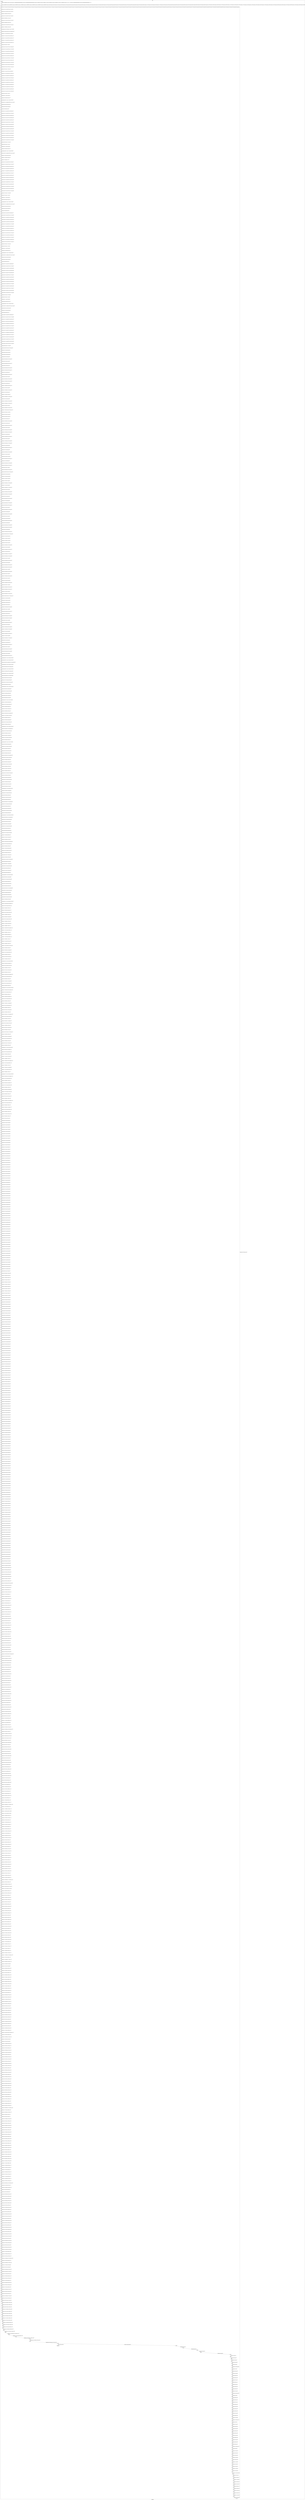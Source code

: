digraph G {
label="Btor2XCFA";
subgraph cluster_0 {
label="main";
main_init[];
l1[];
l3[];
l4[];
l5[];
l6[];
l7[];
l8[];
l9[];
l10[];
l11[];
l12[];
l13[];
l14[];
l15[];
l16[];
l17[];
l18[];
l19[];
l20[];
l21[];
l22[];
l23[];
l24[];
l25[];
l26[];
l27[];
l28[];
l29[];
l30[];
l31[];
l32[];
l33[];
l34[];
l35[];
l36[];
l37[];
l38[];
l39[];
l40[];
l41[];
l42[];
l43[];
l44[];
l45[];
l46[];
l47[];
l48[];
l49[];
l50[];
l51[];
l52[];
l53[];
l54[];
l55[];
l56[];
l57[];
l58[];
l59[];
l60[];
l61[];
l62[];
l63[];
l64[];
l65[];
l66[];
l67[];
l68[];
l69[];
l70[];
l71[];
l72[];
l73[];
l74[];
l75[];
l76[];
l77[];
l78[];
l79[];
l80[];
l81[];
l82[];
l83[];
l84[];
l85[];
l86[];
l87[];
l88[];
l89[];
l90[];
l91[];
l92[];
l93[];
l94[];
l95[];
l96[];
l97[];
l98[];
l99[];
l100[];
l101[];
l102[];
l103[];
l104[];
l105[];
l106[];
l107[];
l108[];
l109[];
l110[];
l111[];
l112[];
l113[];
l114[];
l115[];
l116[];
l117[];
l118[];
l119[];
l120[];
l121[];
l122[];
l123[];
l124[];
l125[];
l126[];
l127[];
l128[];
l129[];
l130[];
l131[];
l132[];
l133[];
l134[];
l135[];
l136[];
l137[];
l138[];
l139[];
l140[];
l141[];
l142[];
l143[];
l144[];
l145[];
l146[];
l147[];
l148[];
l149[];
l150[];
l151[];
l152[];
l153[];
l154[];
l155[];
l156[];
l157[];
l158[];
l159[];
l160[];
l161[];
l162[];
l163[];
l164[];
l165[];
l166[];
l167[];
l168[];
l169[];
l170[];
l171[];
l172[];
l173[];
l174[];
l175[];
l176[];
l177[];
l178[];
l179[];
l180[];
l181[];
l182[];
l183[];
l184[];
l185[];
l186[];
l187[];
l188[];
l189[];
l190[];
l191[];
l192[];
l193[];
l194[];
l195[];
l196[];
l197[];
l198[];
l199[];
l200[];
l201[];
l202[];
l203[];
l204[];
l205[];
l206[];
l207[];
l208[];
l209[];
l210[];
l211[];
l212[];
l213[];
l214[];
l215[];
l216[];
l217[];
l218[];
l219[];
l220[];
l221[];
l222[];
l223[];
l224[];
l225[];
l226[];
l227[];
l228[];
l229[];
l230[];
l231[];
l232[];
l233[];
l234[];
l235[];
l236[];
l237[];
l238[];
l239[];
l240[];
l241[];
l242[];
l243[];
l244[];
l245[];
l246[];
l247[];
l248[];
l249[];
l250[];
l251[];
l252[];
l253[];
l254[];
l255[];
l256[];
l257[];
l258[];
l259[];
l260[];
l261[];
l262[];
l263[];
l264[];
l265[];
l266[];
l267[];
l268[];
l269[];
l270[];
l271[];
l272[];
l273[];
l274[];
l275[];
l276[];
l277[];
l278[];
l279[];
l280[];
l281[];
l282[];
l283[];
l284[];
l285[];
l286[];
l287[];
l288[];
l289[];
l290[];
l291[];
l292[];
l293[];
l294[];
l295[];
l296[];
l297[];
l298[];
l299[];
l300[];
l301[];
l302[];
l303[];
l304[];
l305[];
l306[];
l307[];
l308[];
l309[];
l310[];
l311[];
l312[];
l313[];
l314[];
l315[];
l316[];
l317[];
l318[];
l319[];
l320[];
l321[];
l322[];
l323[];
l324[];
l325[];
l326[];
l327[];
l328[];
l329[];
l330[];
l331[];
l332[];
l333[];
l334[];
l335[];
l336[];
l337[];
l338[];
l339[];
l340[];
l341[];
l342[];
l343[];
l344[];
l345[];
l346[];
l347[];
l348[];
l349[];
l350[];
l351[];
l352[];
l353[];
l354[];
l355[];
l356[];
l357[];
l358[];
l359[];
l360[];
l361[];
l362[];
l363[];
l364[];
l365[];
l366[];
l367[];
l368[];
l369[];
l370[];
l371[];
l372[];
l373[];
l374[];
l375[];
l376[];
l377[];
l378[];
l379[];
l380[];
l381[];
l382[];
l383[];
l384[];
l385[];
l386[];
l387[];
l388[];
l389[];
l390[];
l391[];
l392[];
l393[];
l394[];
l395[];
l396[];
l397[];
l398[];
l399[];
l400[];
l401[];
l402[];
l403[];
l404[];
l405[];
l406[];
l407[];
l408[];
l409[];
l410[];
l411[];
l412[];
l413[];
l414[];
l415[];
l416[];
l417[];
l418[];
l419[];
l420[];
l421[];
l422[];
l423[];
l424[];
l425[];
l426[];
l427[];
l428[];
l429[];
l430[];
l431[];
l432[];
l433[];
l434[];
l435[];
l436[];
l437[];
l438[];
l439[];
l440[];
l441[];
l442[];
l443[];
l444[];
l445[];
l446[];
l447[];
l448[];
l449[];
l450[];
l451[];
l452[];
l453[];
l454[];
l455[];
l456[];
l457[];
l458[];
l459[];
l460[];
l461[];
l462[];
l463[];
l464[];
l465[];
l466[];
l467[];
l468[];
l469[];
l470[];
l471[];
l472[];
l473[];
l474[];
l475[];
l476[];
l477[];
l478[];
l479[];
l480[];
l481[];
l482[];
l483[];
l484[];
l485[];
l486[];
l487[];
l488[];
l489[];
l490[];
l491[];
l492[];
l493[];
l494[];
l495[];
l496[];
l497[];
l498[];
l499[];
l500[];
l501[];
l502[];
l503[];
l504[];
l505[];
l506[];
l507[];
l508[];
l509[];
l510[];
l511[];
l512[];
l513[];
l514[];
l515[];
l516[];
l517[];
l518[];
l519[];
l520[];
l521[];
l522[];
l523[];
l524[];
l525[];
l526[];
l527[];
l528[];
l529[];
l530[];
l531[];
l532[];
l533[];
l534[];
l535[];
l536[];
l537[];
l538[];
l539[];
l540[];
l541[];
l542[];
l543[];
l544[];
l545[];
l546[];
l547[];
l548[];
l549[];
l550[];
l551[];
l552[];
l553[];
l554[];
l555[];
l556[];
l557[];
l558[];
l559[];
l560[];
l561[];
l562[];
l563[];
l564[];
l565[];
l566[];
l567[];
l568[];
l569[];
l570[];
l571[];
l572[];
l573[];
l574[];
l575[];
l576[];
l577[];
l578[];
l579[];
l580[];
l581[];
l582[];
l583[];
l584[];
l585[];
l586[];
l587[];
l588[];
l589[];
l590[];
l591[];
l592[];
l593[];
l594[];
l595[];
l596[];
l597[];
l598[];
l599[];
l600[];
l601[];
l602[];
l603[];
l604[];
l605[];
l606[];
l607[];
l608[];
l609[];
l610[];
l611[];
l612[];
l613[];
l614[];
l615[];
l616[];
l617[];
l618[];
l619[];
l620[];
l621[];
l622[];
l623[];
l624[];
l625[];
l626[];
l627[];
l628[];
l629[];
l630[];
l631[];
l632[];
l633[];
l634[];
l635[];
l636[];
l637[];
l638[];
l639[];
l640[];
l641[];
l642[];
l643[];
l644[];
l645[];
l646[];
l647[];
l648[];
l649[];
l650[];
l651[];
l652[];
l653[];
l654[];
l655[];
l656[];
l657[];
l658[];
l659[];
l660[];
l661[];
l662[];
l663[];
l664[];
l665[];
l666[];
l667[];
l668[];
l669[];
l670[];
l671[];
l672[];
l673[];
l674[];
l675[];
l676[];
l677[];
l678[];
l679[];
l680[];
l681[];
l682[];
l683[];
l684[];
l685[];
l686[];
l687[];
l688[];
l689[];
l690[];
l691[];
l692[];
l693[];
l694[];
l695[];
l696[];
l697[];
l698[];
l699[];
l700[];
l701[];
l702[];
l703[];
l704[];
l705[];
l706[];
l707[];
l708[];
l709[];
l710[];
l711[];
l712[];
l713[];
l714[];
l715[];
l716[];
l717[];
l718[];
l719[];
l720[];
l721[];
l722[];
l723[];
l724[];
l725[];
l726[];
l727[];
l728[];
l729[];
l730[];
l731[];
l732[];
l733[];
l734[];
l735[];
l736[];
l737[];
l738[];
l739[];
l740[];
l741[];
l742[];
l743[];
l744[];
l745[];
l746[];
l747[];
l748[];
l749[];
l750[];
l751[];
l752[];
l753[];
l754[];
l755[];
l756[];
l757[];
l758[];
l759[];
l760[];
l761[];
l762[];
l763[];
l764[];
l765[];
l766[];
l767[];
l768[];
l769[];
l770[];
l771[];
l772[];
l773[];
l774[];
l775[];
l776[];
l777[];
l778[];
l779[];
l780[];
l781[];
l782[];
l783[];
l784[];
l785[];
l786[];
l787[];
l788[];
l789[];
l790[];
l791[];
l792[];
l793[];
l794[];
l795[];
l796[];
l797[];
l798[];
l799[];
l800[];
l801[];
l802[];
l803[];
l804[];
l805[];
l806[];
l807[];
l808[];
l809[];
l810[];
l811[];
l812[];
l813[];
l814[];
l815[];
l816[];
l817[];
l818[];
l819[];
l820[];
l821[];
l822[];
l823[];
l824[];
l825[];
l826[];
l827[];
l828[];
l829[];
l830[];
l831[];
l832[];
l833[];
l834[];
l835[];
l836[];
l837[];
l838[];
l839[];
l840[];
l841[];
l842[];
l843[];
l844[];
l845[];
l846[];
l847[];
l848[];
l849[];
l850[];
l851[];
l852[];
l853[];
l854[];
l855[];
l856[];
l857[];
l858[];
l859[];
l860[];
l861[];
l862[];
l863[];
l864[];
l865[];
l866[];
l867[];
l868[];
l869[];
l870[];
l871[];
l872[];
l873[];
l874[];
l875[];
l876[];
l877[];
l878[];
l879[];
l880[];
l881[];
l882[];
l883[];
l884[];
l885[];
l886[];
l887[];
l888[];
l889[];
l890[];
l891[];
l892[];
l893[];
l894[];
l895[];
l896[];
l897[];
l898[];
l899[];
l900[];
l901[];
l902[];
l903[];
l904[];
l905[];
l906[];
l907[];
l908[];
l909[];
l910[];
l911[];
l912[];
l913[];
l914[];
l915[];
l916[];
l917[];
l918[];
l919[];
l920[];
l921[];
l922[];
l923[];
l924[];
l925[];
l926[];
l927[];
l928[];
l929[];
l930[];
l931[];
l932[];
l933[];
l934[];
l935[];
l936[];
l937[];
l938[];
l939[];
l940[];
l941[];
l942[];
l943[];
l944[];
l945[];
l946[];
l947[];
l948[];
l949[];
l950[];
l951[];
l952[];
l953[];
l954[];
l955[];
l956[];
l957[];
l958[];
l959[];
l960[];
l961[];
l962[];
l963[];
l964[];
l965[];
l966[];
l967[];
l968[];
l969[];
l970[];
l971[];
l972[];
l973[];
l974[];
l975[];
l976[];
l977[];
l978[];
l979[];
l980[];
l981[];
l982[];
l983[];
l984[];
l985[];
l986[];
l987[];
l988[];
l989[];
l990[];
l991[];
l992[];
l993[];
l994[];
l995[];
l996[];
l997[];
l998[];
l999[];
l1000[];
l1001[];
l1002[];
l1003[];
l1004[];
l1005[];
l1006[];
l1007[];
l1008[];
l1009[];
l1010[];
l1011[];
l1012[];
l1013[];
l1014[];
l1015[];
l1016[];
l1017[];
l1018[];
l1019[];
l1020[];
l1021[];
l1022[];
l1023[];
l1024[];
l1025[];
l1026[];
l1027[];
l1028[];
l1029[];
l1030[];
l1031[];
l1032[];
l1033[];
l1034[];
l1035[];
l1036[];
l1037[];
l1038[];
l1039[];
l1040[];
l1041[];
l1042[];
l1043[];
l1044[];
l1045[];
l1046[];
l1047[];
l1048[];
l1049[];
l1050[];
l1051[];
l1052[];
l1053[];
l1054[];
l1055[];
l1056[];
l1057[];
l1058[];
l1059[];
main_error[];
l1060[];
l1061[];
l1062[];
l1063[];
l1064[];
l1065[];
l1066[];
l1067[];
l1068[];
l1069[];
l1070[];
l1071[];
l1072[];
l1073[];
l1074[];
l1075[];
l1076[];
l1077[];
l1078[];
l1079[];
l1080[];
l1081[];
l1082[];
l1083[];
l1084[];
l1085[];
l1086[];
l1087[];
l1088[];
l1089[];
l1090[];
l1091[];
l1092[];
l1093[];
l1094[];
l1095[];
l1096[];
l1097[];
l1098[];
l1099[];
l1100[];
l1101[];
l1102[];
l1103[];
l1104[];
l1105[];
l1106[];
l1107[];
l1108[];
l1109[];
l1110[];
l1111[];
l1112[];
l1113[];
l1114[];
l1115[];
l1116[];
l1117[];
l1118[];
l1119[];
l1120[];
l1121[];
l1122[];
l1123[];
l1124[];
l1125[];
l1126[];
l1127[];
l1128[];
l1129[];
main_init -> l1 [label="[(assign const_5 #b00000000),(assign const_22 #b0),(assign const_147 #b00000000000000000000000000000001),(assign const_148 #b00000000000000000000000000000000),(assign const_162 #b00000100),(assign const_164 #b00000011),(assign const_166 #b00000010),(assign const_168 #b00000001),(assign const_170 #b00000000),(assign const_177 #b11111111),(assign const_231 #b000000000000000000000000),(assign const_235 #b00000000000000000000000011111111)] "];
l3 -> l4 [label="[(havoc input_161),(havoc input_163),(havoc input_165),(havoc input_167),(havoc input_169),(havoc input_178),(havoc input_179),(havoc input_180),(havoc input_181),(havoc input_182),(havoc input_183),(havoc input_184),(havoc input_185),(havoc input_186),(havoc input_187),(havoc input_201),(havoc input_202),(havoc input_203),(havoc input_204),(havoc input_205),(havoc input_206),(havoc input_207),(havoc input_208),(havoc input_209),(havoc input_210),(havoc input_222),(havoc input_223),(havoc input_224),(havoc input_225),(havoc input_226),(havoc input_227),(havoc input_228),(havoc input_229),(havoc input_230),(havoc input_257),(havoc input_258),(havoc input_259),(havoc input_260),(havoc input_261),(havoc input_262),(havoc input_263),(havoc input_264),(havoc input_289),(havoc input_290),(havoc input_291),(havoc input_292),(havoc input_293),(havoc input_294),(havoc input_295),(havoc input_296),(havoc input_321),(havoc input_322),(havoc input_323),(havoc input_324),(havoc input_325),(havoc input_326),(havoc input_327),(havoc input_328),(havoc input_353),(havoc input_354),(havoc input_355),(havoc input_356),(havoc input_357),(havoc input_358),(havoc input_359),(havoc input_360),(havoc input_410),(havoc input_451),(havoc input_492),(havoc input_533),(havoc input_574)] "];
l4 -> l5 [label="[(assign ternary_149 (ite (= state_43 #b1) const_147 const_148))] "];
l5 -> l6 [label="[(assign ternary_150 (ite (= state_67 #b1) const_147 const_148))] "];
l6 -> l7 [label="[(assign binary_151 (bvadd ternary_149 ternary_150))] "];
l7 -> l8 [label="[(assign ternary_152 (ite (= state_91 #b1) const_147 const_148))] "];
l8 -> l9 [label="[(assign binary_153 (bvadd binary_151 ternary_152))] "];
l9 -> l10 [label="[(assign ternary_154 (ite (= state_115 #b1) const_147 const_148))] "];
l10 -> l11 [label="[(assign binary_155 (bvadd binary_153 ternary_154))] "];
l11 -> l12 [label="[(assign ternary_156 (ite (= state_139 #b1) const_147 const_148))] "];
l12 -> l13 [label="[(assign binary_157 (bvadd binary_155 ternary_156))] "];
l13 -> l14 [label="[(assign comparison_158 (ite (bvule binary_157 const_147) #b1 #b0))] "];
l14 -> l15 [label="[(assign binary_159 (bvand (bvnot state_145) (bvnot comparison_158)))] "];
l15 -> l16 [label="[(assign ternary_171 (ite (= input_169 #b1) const_170 state_6))] "];
l16 -> l17 [label="[(assign ternary_172 (ite (= input_167 #b1) const_168 ternary_171))] "];
l17 -> l18 [label="[(assign ternary_173 (ite (= input_165 #b1) const_166 ternary_172))] "];
l18 -> l19 [label="[(assign ternary_174 (ite (= input_163 #b1) const_164 ternary_173))] "];
l19 -> l20 [label="[(assign ternary_175 (ite (= input_161 #b1) const_162 ternary_174))] "];
l20 -> l21 [label="[(assign binary_188 (bvxor const_177 state_8))] "];
l21 -> l22 [label="[(assign ternary_189 (ite (= input_187 #b1) const_170 binary_188))] "];
l22 -> l23 [label="[(assign ternary_190 (ite (= input_186 #b1) const_177 ternary_189))] "];
l23 -> l24 [label="[(assign ternary_191 (ite (= input_185 #b1) const_168 ternary_190))] "];
l24 -> l25 [label="[(assign ternary_192 (ite (= input_184 #b1) const_177 ternary_191))] "];
l25 -> l26 [label="[(assign ternary_193 (ite (= input_183 #b1) const_166 ternary_192))] "];
l26 -> l27 [label="[(assign ternary_194 (ite (= input_182 #b1) const_177 ternary_193))] "];
l27 -> l28 [label="[(assign ternary_195 (ite (= input_181 #b1) const_164 ternary_194))] "];
l28 -> l29 [label="[(assign ternary_196 (ite (= input_180 #b1) const_177 ternary_195))] "];
l29 -> l30 [label="[(assign ternary_197 (ite (= input_179 #b1) const_162 ternary_196))] "];
l30 -> l31 [label="[(assign ternary_198 (ite (= input_178 #b1) const_177 ternary_197))] "];
l31 -> l32 [label="[(assign binary_199 (bvxor const_177 ternary_198))] "];
l32 -> l33 [label="[(assign ternary_211 (ite (= input_210 #b1) const_168 state_10))] "];
l33 -> l34 [label="[(assign ternary_212 (ite (= input_209 #b1) const_170 ternary_211))] "];
l34 -> l35 [label="[(assign ternary_213 (ite (= input_208 #b1) const_168 ternary_212))] "];
l35 -> l36 [label="[(assign ternary_214 (ite (= input_207 #b1) const_170 ternary_213))] "];
l36 -> l37 [label="[(assign ternary_215 (ite (= input_206 #b1) const_168 ternary_214))] "];
l37 -> l38 [label="[(assign ternary_216 (ite (= input_205 #b1) const_170 ternary_215))] "];
l38 -> l39 [label="[(assign ternary_217 (ite (= input_204 #b1) const_168 ternary_216))] "];
l39 -> l40 [label="[(assign ternary_218 (ite (= input_203 #b1) const_170 ternary_217))] "];
l40 -> l41 [label="[(assign ternary_219 (ite (= input_202 #b1) const_168 ternary_218))] "];
l41 -> l42 [label="[(assign ternary_220 (ite (= input_201 #b1) const_170 ternary_219))] "];
l42 -> l43 [label="[(assign binary_232 (bvxor const_177 state_12))] "];
l43 -> l44 [label="[(assign binary_233 (++ const_231 binary_232))] "];
l44 -> l45 [label="[(assign binary_234 (bvsub binary_233 const_147))] "];
l45 -> l46 [label="[(assign comparison_236 (ite (= const_177 binary_232) #b1 #b0))] "];
l46 -> l47 [label="[(assign ternary_237 (ite (= comparison_236 #b1) const_147 const_148))] "];
l47 -> l48 [label="[(assign binary_238 (bvmul const_235 ternary_237))] "];
l48 -> l49 [label="[(assign binary_239 (bvor binary_234 binary_238))] "];
l49 -> l50 [label="[(assign slice_240 (extract binary_239 0 8))] "];
l50 -> l51 [label="[(assign ternary_241 (ite (= input_230 #b1) slice_240 binary_232))] "];
l51 -> l52 [label="[(assign ternary_242 (ite (= input_169 #b1) const_177 ternary_241))] "];
l52 -> l53 [label="[(assign ternary_243 (ite (= input_229 #b1) const_168 ternary_242))] "];
l53 -> l54 [label="[(assign ternary_244 (ite (= input_187 #b1) const_168 ternary_243))] "];
l54 -> l55 [label="[(assign ternary_245 (ite (= input_228 #b1) const_168 ternary_244))] "];
l55 -> l56 [label="[(assign ternary_246 (ite (= input_210 #b1) const_177 ternary_245))] "];
l56 -> l57 [label="[(assign ternary_247 (ite (= input_227 #b1) const_164 ternary_246))] "];
l57 -> l58 [label="[(assign ternary_248 (ite (= input_226 #b1) const_168 ternary_247))] "];
l58 -> l59 [label="[(assign ternary_249 (ite (= input_225 #b1) const_168 ternary_248))] "];
l59 -> l60 [label="[(assign ternary_250 (ite (= input_224 #b1) const_177 ternary_249))] "];
l60 -> l61 [label="[(assign ternary_251 (ite (= input_209 #b1) const_168 ternary_250))] "];
l61 -> l62 [label="[(assign ternary_252 (ite (= input_223 #b1) const_177 ternary_251))] "];
l62 -> l63 [label="[(assign ternary_253 (ite (= input_222 #b1) const_168 ternary_252))] "];
l63 -> l64 [label="[(assign ternary_254 (ite (= input_186 #b1) const_177 ternary_253))] "];
l64 -> l65 [label="[(assign binary_255 (bvxor const_177 ternary_254))] "];
l65 -> l66 [label="[(assign binary_265 (bvxor const_177 state_14))] "];
l66 -> l67 [label="[(assign binary_266 (++ const_231 binary_265))] "];
l67 -> l68 [label="[(assign binary_267 (bvsub binary_266 const_147))] "];
l68 -> l69 [label="[(assign comparison_268 (ite (= const_177 binary_265) #b1 #b0))] "];
l69 -> l70 [label="[(assign ternary_269 (ite (= comparison_268 #b1) const_147 const_148))] "];
l70 -> l71 [label="[(assign binary_270 (bvmul const_235 ternary_269))] "];
l71 -> l72 [label="[(assign binary_271 (bvor binary_267 binary_270))] "];
l72 -> l73 [label="[(assign slice_272 (extract binary_271 0 8))] "];
l73 -> l74 [label="[(assign ternary_273 (ite (= input_230 #b1) slice_272 binary_265))] "];
l74 -> l75 [label="[(assign ternary_274 (ite (= input_167 #b1) const_177 ternary_273))] "];
l75 -> l76 [label="[(assign ternary_275 (ite (= input_264 #b1) const_168 ternary_274))] "];
l76 -> l77 [label="[(assign ternary_276 (ite (= input_185 #b1) const_168 ternary_275))] "];
l77 -> l78 [label="[(assign ternary_277 (ite (= input_263 #b1) const_168 ternary_276))] "];
l78 -> l79 [label="[(assign ternary_278 (ite (= input_208 #b1) const_177 ternary_277))] "];
l79 -> l80 [label="[(assign ternary_279 (ite (= input_262 #b1) const_164 ternary_278))] "];
l80 -> l81 [label="[(assign ternary_280 (ite (= input_261 #b1) const_168 ternary_279))] "];
l81 -> l82 [label="[(assign ternary_281 (ite (= input_260 #b1) const_168 ternary_280))] "];
l82 -> l83 [label="[(assign ternary_282 (ite (= input_259 #b1) const_177 ternary_281))] "];
l83 -> l84 [label="[(assign ternary_283 (ite (= input_207 #b1) const_168 ternary_282))] "];
l84 -> l85 [label="[(assign ternary_284 (ite (= input_258 #b1) const_177 ternary_283))] "];
l85 -> l86 [label="[(assign ternary_285 (ite (= input_257 #b1) const_168 ternary_284))] "];
l86 -> l87 [label="[(assign ternary_286 (ite (= input_184 #b1) const_177 ternary_285))] "];
l87 -> l88 [label="[(assign binary_287 (bvxor const_177 ternary_286))] "];
l88 -> l89 [label="[(assign binary_297 (bvxor const_177 state_16))] "];
l89 -> l90 [label="[(assign binary_298 (++ const_231 binary_297))] "];
l90 -> l91 [label="[(assign binary_299 (bvsub binary_298 const_147))] "];
l91 -> l92 [label="[(assign comparison_300 (ite (= const_177 binary_297) #b1 #b0))] "];
l92 -> l93 [label="[(assign ternary_301 (ite (= comparison_300 #b1) const_147 const_148))] "];
l93 -> l94 [label="[(assign binary_302 (bvmul const_235 ternary_301))] "];
l94 -> l95 [label="[(assign binary_303 (bvor binary_299 binary_302))] "];
l95 -> l96 [label="[(assign slice_304 (extract binary_303 0 8))] "];
l96 -> l97 [label="[(assign ternary_305 (ite (= input_230 #b1) slice_304 binary_297))] "];
l97 -> l98 [label="[(assign ternary_306 (ite (= input_165 #b1) const_177 ternary_305))] "];
l98 -> l99 [label="[(assign ternary_307 (ite (= input_296 #b1) const_168 ternary_306))] "];
l99 -> l100 [label="[(assign ternary_308 (ite (= input_183 #b1) const_168 ternary_307))] "];
l100 -> l101 [label="[(assign ternary_309 (ite (= input_295 #b1) const_168 ternary_308))] "];
l101 -> l102 [label="[(assign ternary_310 (ite (= input_206 #b1) const_177 ternary_309))] "];
l102 -> l103 [label="[(assign ternary_311 (ite (= input_294 #b1) const_164 ternary_310))] "];
l103 -> l104 [label="[(assign ternary_312 (ite (= input_293 #b1) const_168 ternary_311))] "];
l104 -> l105 [label="[(assign ternary_313 (ite (= input_292 #b1) const_168 ternary_312))] "];
l105 -> l106 [label="[(assign ternary_314 (ite (= input_291 #b1) const_177 ternary_313))] "];
l106 -> l107 [label="[(assign ternary_315 (ite (= input_205 #b1) const_168 ternary_314))] "];
l107 -> l108 [label="[(assign ternary_316 (ite (= input_290 #b1) const_177 ternary_315))] "];
l108 -> l109 [label="[(assign ternary_317 (ite (= input_289 #b1) const_168 ternary_316))] "];
l109 -> l110 [label="[(assign ternary_318 (ite (= input_182 #b1) const_177 ternary_317))] "];
l110 -> l111 [label="[(assign binary_319 (bvxor const_177 ternary_318))] "];
l111 -> l112 [label="[(assign binary_329 (bvxor const_177 state_18))] "];
l112 -> l113 [label="[(assign binary_330 (++ const_231 binary_329))] "];
l113 -> l114 [label="[(assign binary_331 (bvsub binary_330 const_147))] "];
l114 -> l115 [label="[(assign comparison_332 (ite (= const_177 binary_329) #b1 #b0))] "];
l115 -> l116 [label="[(assign ternary_333 (ite (= comparison_332 #b1) const_147 const_148))] "];
l116 -> l117 [label="[(assign binary_334 (bvmul const_235 ternary_333))] "];
l117 -> l118 [label="[(assign binary_335 (bvor binary_331 binary_334))] "];
l118 -> l119 [label="[(assign slice_336 (extract binary_335 0 8))] "];
l119 -> l120 [label="[(assign ternary_337 (ite (= input_230 #b1) slice_336 binary_329))] "];
l120 -> l121 [label="[(assign ternary_338 (ite (= input_163 #b1) const_177 ternary_337))] "];
l121 -> l122 [label="[(assign ternary_339 (ite (= input_328 #b1) const_168 ternary_338))] "];
l122 -> l123 [label="[(assign ternary_340 (ite (= input_181 #b1) const_168 ternary_339))] "];
l123 -> l124 [label="[(assign ternary_341 (ite (= input_327 #b1) const_168 ternary_340))] "];
l124 -> l125 [label="[(assign ternary_342 (ite (= input_204 #b1) const_177 ternary_341))] "];
l125 -> l126 [label="[(assign ternary_343 (ite (= input_326 #b1) const_164 ternary_342))] "];
l126 -> l127 [label="[(assign ternary_344 (ite (= input_325 #b1) const_168 ternary_343))] "];
l127 -> l128 [label="[(assign ternary_345 (ite (= input_324 #b1) const_168 ternary_344))] "];
l128 -> l129 [label="[(assign ternary_346 (ite (= input_323 #b1) const_177 ternary_345))] "];
l129 -> l130 [label="[(assign ternary_347 (ite (= input_203 #b1) const_168 ternary_346))] "];
l130 -> l131 [label="[(assign ternary_348 (ite (= input_322 #b1) const_177 ternary_347))] "];
l131 -> l132 [label="[(assign ternary_349 (ite (= input_321 #b1) const_168 ternary_348))] "];
l132 -> l133 [label="[(assign ternary_350 (ite (= input_180 #b1) const_177 ternary_349))] "];
l133 -> l134 [label="[(assign binary_351 (bvxor const_177 ternary_350))] "];
l134 -> l135 [label="[(assign binary_361 (bvxor const_177 state_20))] "];
l135 -> l136 [label="[(assign binary_362 (++ const_231 binary_361))] "];
l136 -> l137 [label="[(assign binary_363 (bvsub binary_362 const_147))] "];
l137 -> l138 [label="[(assign comparison_364 (ite (= const_177 binary_361) #b1 #b0))] "];
l138 -> l139 [label="[(assign ternary_365 (ite (= comparison_364 #b1) const_147 const_148))] "];
l139 -> l140 [label="[(assign binary_366 (bvmul const_235 ternary_365))] "];
l140 -> l141 [label="[(assign binary_367 (bvor binary_363 binary_366))] "];
l141 -> l142 [label="[(assign slice_368 (extract binary_367 0 8))] "];
l142 -> l143 [label="[(assign ternary_369 (ite (= input_230 #b1) slice_368 binary_361))] "];
l143 -> l144 [label="[(assign ternary_370 (ite (= input_161 #b1) const_177 ternary_369))] "];
l144 -> l145 [label="[(assign ternary_371 (ite (= input_360 #b1) const_168 ternary_370))] "];
l145 -> l146 [label="[(assign ternary_372 (ite (= input_179 #b1) const_168 ternary_371))] "];
l146 -> l147 [label="[(assign ternary_373 (ite (= input_359 #b1) const_168 ternary_372))] "];
l147 -> l148 [label="[(assign ternary_374 (ite (= input_202 #b1) const_177 ternary_373))] "];
l148 -> l149 [label="[(assign ternary_375 (ite (= input_358 #b1) const_164 ternary_374))] "];
l149 -> l150 [label="[(assign ternary_376 (ite (= input_357 #b1) const_168 ternary_375))] "];
l150 -> l151 [label="[(assign ternary_377 (ite (= input_356 #b1) const_168 ternary_376))] "];
l151 -> l152 [label="[(assign ternary_378 (ite (= input_355 #b1) const_177 ternary_377))] "];
l152 -> l153 [label="[(assign ternary_379 (ite (= input_201 #b1) const_168 ternary_378))] "];
l153 -> l154 [label="[(assign ternary_380 (ite (= input_354 #b1) const_177 ternary_379))] "];
l154 -> l155 [label="[(assign ternary_381 (ite (= input_353 #b1) const_168 ternary_380))] "];
l155 -> l156 [label="[(assign ternary_382 (ite (= input_178 #b1) const_177 ternary_381))] "];
l156 -> l157 [label="[(assign binary_383 (bvxor const_177 ternary_382))] "];
l157 -> l158 [label="[(assign binary_386 (bvand (bvnot state_25) (bvnot input_169)))] "];
l158 -> l159 [label="[(assign binary_387 (bvor binary_386 input_225))] "];
l159 -> l160 [label="[(assign binary_388 (bvor binary_387 input_223))] "];
l160 -> l161 [label="[(assign binary_389 (bvor binary_388 input_186))] "];
l161 -> l162 [label="[(assign binary_392 (bvor state_29 input_169))] "];
l162 -> l163 [label="[(assign binary_393 (bvand binary_392 (bvnot input_229)))] "];
l163 -> l164 [label="[(assign binary_395 (bvor state_31 input_229))] "];
l164 -> l165 [label="[(assign binary_396 (bvand binary_395 (bvnot input_187)))] "];
l165 -> l166 [label="[(assign binary_398 (bvor state_33 input_187))] "];
l166 -> l167 [label="[(assign binary_399 (bvand binary_398 (bvnot input_228)))] "];
l167 -> l168 [label="[(assign binary_400 (bvand binary_399 (bvnot input_227)))] "];
l168 -> l169 [label="[(assign binary_402 (bvor state_35 input_227))] "];
l169 -> l170 [label="[(assign binary_403 (bvand binary_402 (bvnot input_226)))] "];
l170 -> l171 [label="[(assign binary_405 (bvor state_37 input_226))] "];
l171 -> l172 [label="[(assign binary_406 (bvand binary_405 (bvnot input_225)))] "];
l172 -> l173 [label="[(assign binary_407 (bvand binary_406 (bvnot input_224)))] "];
l173 -> l174 [label="[(assign binary_409 (bvor state_39 input_224))] "];
l174 -> l175 [label="[(assign binary_411 (bvand binary_409 (bvnot input_410)))] "];
l175 -> l176 [label="[(assign binary_413 (bvor state_41 input_228))] "];
l176 -> l177 [label="[(assign binary_414 (bvand binary_413 (bvnot input_210)))] "];
l177 -> l178 [label="[(assign binary_416 (bvor state_43 input_210))] "];
l178 -> l179 [label="[(assign binary_417 (bvor binary_416 input_410))] "];
l179 -> l180 [label="[(assign binary_418 (bvand binary_417 (bvnot input_209)))] "];
l180 -> l181 [label="[(assign binary_420 (bvor state_45 input_209))] "];
l181 -> l182 [label="[(assign binary_421 (bvand binary_420 (bvnot input_223)))] "];
l182 -> l183 [label="[(assign binary_422 (bvand binary_421 (bvnot input_222)))] "];
l183 -> l184 [label="[(assign binary_424 (bvor state_47 input_222))] "];
l184 -> l185 [label="[(assign binary_425 (bvand binary_424 (bvnot input_186)))] "];
l185 -> l186 [label="[(assign binary_427 (bvand (bvnot state_49) (bvnot input_167)))] "];
l186 -> l187 [label="[(assign binary_428 (bvor binary_427 input_260))] "];
l187 -> l188 [label="[(assign binary_429 (bvor binary_428 input_258))] "];
l188 -> l189 [label="[(assign binary_430 (bvor binary_429 input_184))] "];
l189 -> l190 [label="[(assign binary_433 (bvor state_53 input_167))] "];
l190 -> l191 [label="[(assign binary_434 (bvand binary_433 (bvnot input_264)))] "];
l191 -> l192 [label="[(assign binary_436 (bvor state_55 input_264))] "];
l192 -> l193 [label="[(assign binary_437 (bvand binary_436 (bvnot input_185)))] "];
l193 -> l194 [label="[(assign binary_439 (bvor state_57 input_185))] "];
l194 -> l195 [label="[(assign binary_440 (bvand binary_439 (bvnot input_263)))] "];
l195 -> l196 [label="[(assign binary_441 (bvand binary_440 (bvnot input_262)))] "];
l196 -> l197 [label="[(assign binary_443 (bvor state_59 input_262))] "];
l197 -> l198 [label="[(assign binary_444 (bvand binary_443 (bvnot input_261)))] "];
l198 -> l199 [label="[(assign binary_446 (bvor state_61 input_261))] "];
l199 -> l200 [label="[(assign binary_447 (bvand binary_446 (bvnot input_260)))] "];
l200 -> l201 [label="[(assign binary_448 (bvand binary_447 (bvnot input_259)))] "];
l201 -> l202 [label="[(assign binary_450 (bvor state_63 input_259))] "];
l202 -> l203 [label="[(assign binary_452 (bvand binary_450 (bvnot input_451)))] "];
l203 -> l204 [label="[(assign binary_454 (bvor state_65 input_263))] "];
l204 -> l205 [label="[(assign binary_455 (bvand binary_454 (bvnot input_208)))] "];
l205 -> l206 [label="[(assign binary_457 (bvor state_67 input_208))] "];
l206 -> l207 [label="[(assign binary_458 (bvor binary_457 input_451))] "];
l207 -> l208 [label="[(assign binary_459 (bvand binary_458 (bvnot input_207)))] "];
l208 -> l209 [label="[(assign binary_461 (bvor state_69 input_207))] "];
l209 -> l210 [label="[(assign binary_462 (bvand binary_461 (bvnot input_258)))] "];
l210 -> l211 [label="[(assign binary_463 (bvand binary_462 (bvnot input_257)))] "];
l211 -> l212 [label="[(assign binary_465 (bvor state_71 input_257))] "];
l212 -> l213 [label="[(assign binary_466 (bvand binary_465 (bvnot input_184)))] "];
l213 -> l214 [label="[(assign binary_468 (bvand (bvnot state_73) (bvnot input_165)))] "];
l214 -> l215 [label="[(assign binary_469 (bvor binary_468 input_292))] "];
l215 -> l216 [label="[(assign binary_470 (bvor binary_469 input_290))] "];
l216 -> l217 [label="[(assign binary_471 (bvor binary_470 input_182))] "];
l217 -> l218 [label="[(assign binary_474 (bvor state_77 input_165))] "];
l218 -> l219 [label="[(assign binary_475 (bvand binary_474 (bvnot input_296)))] "];
l219 -> l220 [label="[(assign binary_477 (bvor state_79 input_296))] "];
l220 -> l221 [label="[(assign binary_478 (bvand binary_477 (bvnot input_183)))] "];
l221 -> l222 [label="[(assign binary_480 (bvor state_81 input_183))] "];
l222 -> l223 [label="[(assign binary_481 (bvand binary_480 (bvnot input_295)))] "];
l223 -> l224 [label="[(assign binary_482 (bvand binary_481 (bvnot input_294)))] "];
l224 -> l225 [label="[(assign binary_484 (bvor state_83 input_294))] "];
l225 -> l226 [label="[(assign binary_485 (bvand binary_484 (bvnot input_293)))] "];
l226 -> l227 [label="[(assign binary_487 (bvor state_85 input_293))] "];
l227 -> l228 [label="[(assign binary_488 (bvand binary_487 (bvnot input_292)))] "];
l228 -> l229 [label="[(assign binary_489 (bvand binary_488 (bvnot input_291)))] "];
l229 -> l230 [label="[(assign binary_491 (bvor state_87 input_291))] "];
l230 -> l231 [label="[(assign binary_493 (bvand binary_491 (bvnot input_492)))] "];
l231 -> l232 [label="[(assign binary_495 (bvor state_89 input_295))] "];
l232 -> l233 [label="[(assign binary_496 (bvand binary_495 (bvnot input_206)))] "];
l233 -> l234 [label="[(assign binary_498 (bvor state_91 input_206))] "];
l234 -> l235 [label="[(assign binary_499 (bvor binary_498 input_492))] "];
l235 -> l236 [label="[(assign binary_500 (bvand binary_499 (bvnot input_205)))] "];
l236 -> l237 [label="[(assign binary_502 (bvor state_93 input_205))] "];
l237 -> l238 [label="[(assign binary_503 (bvand binary_502 (bvnot input_290)))] "];
l238 -> l239 [label="[(assign binary_504 (bvand binary_503 (bvnot input_289)))] "];
l239 -> l240 [label="[(assign binary_506 (bvor state_95 input_289))] "];
l240 -> l241 [label="[(assign binary_507 (bvand binary_506 (bvnot input_182)))] "];
l241 -> l242 [label="[(assign binary_509 (bvand (bvnot state_97) (bvnot input_163)))] "];
l242 -> l243 [label="[(assign binary_510 (bvor binary_509 input_324))] "];
l243 -> l244 [label="[(assign binary_511 (bvor binary_510 input_322))] "];
l244 -> l245 [label="[(assign binary_512 (bvor binary_511 input_180))] "];
l245 -> l246 [label="[(assign binary_515 (bvor state_101 input_163))] "];
l246 -> l247 [label="[(assign binary_516 (bvand binary_515 (bvnot input_328)))] "];
l247 -> l248 [label="[(assign binary_518 (bvor state_103 input_328))] "];
l248 -> l249 [label="[(assign binary_519 (bvand binary_518 (bvnot input_181)))] "];
l249 -> l250 [label="[(assign binary_521 (bvor state_105 input_181))] "];
l250 -> l251 [label="[(assign binary_522 (bvand binary_521 (bvnot input_327)))] "];
l251 -> l252 [label="[(assign binary_523 (bvand binary_522 (bvnot input_326)))] "];
l252 -> l253 [label="[(assign binary_525 (bvor state_107 input_326))] "];
l253 -> l254 [label="[(assign binary_526 (bvand binary_525 (bvnot input_325)))] "];
l254 -> l255 [label="[(assign binary_528 (bvor state_109 input_325))] "];
l255 -> l256 [label="[(assign binary_529 (bvand binary_528 (bvnot input_324)))] "];
l256 -> l257 [label="[(assign binary_530 (bvand binary_529 (bvnot input_323)))] "];
l257 -> l258 [label="[(assign binary_532 (bvor state_111 input_323))] "];
l258 -> l259 [label="[(assign binary_534 (bvand binary_532 (bvnot input_533)))] "];
l259 -> l260 [label="[(assign binary_536 (bvor state_113 input_327))] "];
l260 -> l261 [label="[(assign binary_537 (bvand binary_536 (bvnot input_204)))] "];
l261 -> l262 [label="[(assign binary_539 (bvor state_115 input_204))] "];
l262 -> l263 [label="[(assign binary_540 (bvor binary_539 input_533))] "];
l263 -> l264 [label="[(assign binary_541 (bvand binary_540 (bvnot input_203)))] "];
l264 -> l265 [label="[(assign binary_543 (bvor state_117 input_203))] "];
l265 -> l266 [label="[(assign binary_544 (bvand binary_543 (bvnot input_322)))] "];
l266 -> l267 [label="[(assign binary_545 (bvand binary_544 (bvnot input_321)))] "];
l267 -> l268 [label="[(assign binary_547 (bvor state_119 input_321))] "];
l268 -> l269 [label="[(assign binary_548 (bvand binary_547 (bvnot input_180)))] "];
l269 -> l270 [label="[(assign binary_550 (bvand (bvnot state_121) (bvnot input_161)))] "];
l270 -> l271 [label="[(assign binary_551 (bvor binary_550 input_356))] "];
l271 -> l272 [label="[(assign binary_552 (bvor binary_551 input_354))] "];
l272 -> l273 [label="[(assign binary_553 (bvor binary_552 input_178))] "];
l273 -> l274 [label="[(assign binary_556 (bvor state_125 input_161))] "];
l274 -> l275 [label="[(assign binary_557 (bvand binary_556 (bvnot input_360)))] "];
l275 -> l276 [label="[(assign binary_559 (bvor state_127 input_360))] "];
l276 -> l277 [label="[(assign binary_560 (bvand binary_559 (bvnot input_179)))] "];
l277 -> l278 [label="[(assign binary_562 (bvor state_129 input_179))] "];
l278 -> l279 [label="[(assign binary_563 (bvand binary_562 (bvnot input_359)))] "];
l279 -> l280 [label="[(assign binary_564 (bvand binary_563 (bvnot input_358)))] "];
l280 -> l281 [label="[(assign binary_566 (bvor state_131 input_358))] "];
l281 -> l282 [label="[(assign binary_567 (bvand binary_566 (bvnot input_357)))] "];
l282 -> l283 [label="[(assign binary_569 (bvor state_133 input_357))] "];
l283 -> l284 [label="[(assign binary_570 (bvand binary_569 (bvnot input_356)))] "];
l284 -> l285 [label="[(assign binary_571 (bvand binary_570 (bvnot input_355)))] "];
l285 -> l286 [label="[(assign binary_573 (bvor state_135 input_355))] "];
l286 -> l287 [label="[(assign binary_575 (bvand binary_573 (bvnot input_574)))] "];
l287 -> l288 [label="[(assign binary_577 (bvor state_137 input_359))] "];
l288 -> l289 [label="[(assign binary_578 (bvand binary_577 (bvnot input_202)))] "];
l289 -> l290 [label="[(assign binary_580 (bvor state_139 input_202))] "];
l290 -> l291 [label="[(assign binary_581 (bvor binary_580 input_574))] "];
l291 -> l292 [label="[(assign binary_582 (bvand binary_581 (bvnot input_201)))] "];
l292 -> l293 [label="[(assign binary_584 (bvor state_141 input_201))] "];
l293 -> l294 [label="[(assign binary_585 (bvand binary_584 (bvnot input_354)))] "];
l294 -> l295 [label="[(assign binary_586 (bvand binary_585 (bvnot input_353)))] "];
l295 -> l296 [label="[(assign binary_588 (bvor state_143 input_353))] "];
l296 -> l297 [label="[(assign binary_589 (bvand binary_588 (bvnot input_178)))] "];
l297 -> l298 [label="[(assign comparison_591 (ite (= const_170 binary_232) #b1 #b0))] "];
l298 -> l299 [label="[(assign comparison_592 (ite (= const_170 binary_265) #b1 #b0))] "];
l299 -> l300 [label="[(assign binary_593 (bvand (bvnot comparison_591) (bvnot comparison_592)))] "];
l300 -> l301 [label="[(assign comparison_594 (ite (= const_170 binary_297) #b1 #b0))] "];
l301 -> l302 [label="[(assign binary_595 (bvand binary_593 (bvnot comparison_594)))] "];
l302 -> l303 [label="[(assign comparison_596 (ite (= const_170 binary_329) #b1 #b0))] "];
l303 -> l304 [label="[(assign binary_597 (bvand binary_595 (bvnot comparison_596)))] "];
l304 -> l305 [label="[(assign comparison_598 (ite (= const_170 binary_361) #b1 #b0))] "];
l305 -> l306 [label="[(assign binary_599 (bvand binary_597 (bvnot comparison_598)))] "];
l306 -> l307 [label="[(assign binary_600 (bvand (bvnot state_23) binary_599))] "];
l307 -> l308 [label="[(assign binary_601 (bvor (bvnot input_230) binary_600))] "];
l308 -> l309 [label="[(assign binary_602 (bvor (bvnot state_25) (bvnot input_169)))] "];
l309 -> l310 [label="[(assign binary_603 (bvand binary_601 binary_602))] "];
l310 -> l311 [label="[(assign comparison_604 (ite (= const_177 binary_188) #b1 #b0))] "];
l311 -> l312 [label="[(assign binary_605 (bvand state_29 comparison_604))] "];
l312 -> l313 [label="[(assign binary_606 (bvor (bvnot input_229) binary_605))] "];
l313 -> l314 [label="[(assign binary_607 (bvand binary_603 binary_606))] "];
l314 -> l315 [label="[(assign binary_608 (bvor state_31 (bvnot input_187)))] "];
l315 -> l316 [label="[(assign binary_609 (bvand binary_607 binary_608))] "];
l316 -> l317 [label="[(assign comparison_610 (ite (= const_170 state_6) #b1 #b0))] "];
l317 -> l318 [label="[(assign binary_611 (bvand state_33 comparison_610))] "];
l318 -> l319 [label="[(assign binary_612 (bvor (bvnot input_228) binary_611))] "];
l319 -> l320 [label="[(assign binary_613 (bvand binary_609 binary_612))] "];
l320 -> l321 [label="[(assign binary_614 (bvor state_41 (bvnot input_210)))] "];
l321 -> l322 [label="[(assign binary_615 (bvand binary_613 binary_614))] "];
l322 -> l323 [label="[(assign binary_616 (bvand state_33 (bvnot comparison_610)))] "];
l323 -> l324 [label="[(assign binary_617 (bvor (bvnot input_227) binary_616))] "];
l324 -> l325 [label="[(assign binary_618 (bvand binary_615 binary_617))] "];
l325 -> l326 [label="[(assign binary_619 (bvand state_35 comparison_591))] "];
l326 -> l327 [label="[(assign binary_620 (bvor (bvnot input_226) binary_619))] "];
l327 -> l328 [label="[(assign binary_621 (bvand binary_618 binary_620))] "];
l328 -> l329 [label="[(assign comparison_622 (ite (= const_170 binary_188) #b1 #b0))] "];
l329 -> l330 [label="[(assign binary_623 (bvand state_37 (bvnot comparison_622)))] "];
l330 -> l331 [label="[(assign binary_624 (bvor (bvnot input_225) binary_623))] "];
l331 -> l332 [label="[(assign binary_625 (bvand binary_621 binary_624))] "];
l332 -> l333 [label="[(assign binary_626 (bvand state_37 comparison_622))] "];
l333 -> l334 [label="[(assign binary_627 (bvor (bvnot input_224) binary_626))] "];
l334 -> l335 [label="[(assign binary_628 (bvand binary_625 binary_627))] "];
l335 -> l336 [label="[(assign comparison_629 (ite (= const_170 state_10) #b1 #b0))] "];
l336 -> l337 [label="[(assign binary_630 (bvand state_39 comparison_629))] "];
l337 -> l338 [label="[(assign binary_631 (bvor (bvnot input_410) binary_630))] "];
l338 -> l339 [label="[(assign binary_632 (bvand binary_628 binary_631))] "];
l339 -> l340 [label="[(assign binary_633 (bvor state_43 (bvnot input_209)))] "];
l340 -> l341 [label="[(assign binary_634 (bvand binary_632 binary_633))] "];
l341 -> l342 [label="[(assign binary_635 (bvand state_45 (bvnot comparison_622)))] "];
l342 -> l343 [label="[(assign binary_636 (bvor (bvnot input_223) binary_635))] "];
l343 -> l344 [label="[(assign binary_637 (bvand binary_634 binary_636))] "];
l344 -> l345 [label="[(assign binary_638 (bvand state_45 comparison_622))] "];
l345 -> l346 [label="[(assign binary_639 (bvor (bvnot input_222) binary_638))] "];
l346 -> l347 [label="[(assign binary_640 (bvand binary_637 binary_639))] "];
l347 -> l348 [label="[(assign binary_641 (bvor state_47 (bvnot input_186)))] "];
l348 -> l349 [label="[(assign binary_642 (bvand binary_640 binary_641))] "];
l349 -> l350 [label="[(assign binary_643 (bvor (bvnot state_49) (bvnot input_167)))] "];
l350 -> l351 [label="[(assign binary_644 (bvand binary_642 binary_643))] "];
l351 -> l352 [label="[(assign binary_645 (bvand state_53 comparison_604))] "];
l352 -> l353 [label="[(assign binary_646 (bvor (bvnot input_264) binary_645))] "];
l353 -> l354 [label="[(assign binary_647 (bvand binary_644 binary_646))] "];
l354 -> l355 [label="[(assign binary_648 (bvor state_55 (bvnot input_185)))] "];
l355 -> l356 [label="[(assign binary_649 (bvand binary_647 binary_648))] "];
l356 -> l357 [label="[(assign comparison_650 (ite (= const_168 state_6) #b1 #b0))] "];
l357 -> l358 [label="[(assign binary_651 (bvand state_57 comparison_650))] "];
l358 -> l359 [label="[(assign binary_652 (bvor (bvnot input_263) binary_651))] "];
l359 -> l360 [label="[(assign binary_653 (bvand binary_649 binary_652))] "];
l360 -> l361 [label="[(assign binary_654 (bvor state_65 (bvnot input_208)))] "];
l361 -> l362 [label="[(assign binary_655 (bvand binary_653 binary_654))] "];
l362 -> l363 [label="[(assign binary_656 (bvand state_57 (bvnot comparison_650)))] "];
l363 -> l364 [label="[(assign binary_657 (bvor (bvnot input_262) binary_656))] "];
l364 -> l365 [label="[(assign binary_658 (bvand binary_655 binary_657))] "];
l365 -> l366 [label="[(assign binary_659 (bvand state_59 comparison_592))] "];
l366 -> l367 [label="[(assign binary_660 (bvor (bvnot input_261) binary_659))] "];
l367 -> l368 [label="[(assign binary_661 (bvand binary_658 binary_660))] "];
l368 -> l369 [label="[(assign comparison_662 (ite (= const_168 binary_188) #b1 #b0))] "];
l369 -> l370 [label="[(assign binary_663 (bvand state_61 (bvnot comparison_662)))] "];
l370 -> l371 [label="[(assign binary_664 (bvor (bvnot input_260) binary_663))] "];
l371 -> l372 [label="[(assign binary_665 (bvand binary_661 binary_664))] "];
l372 -> l373 [label="[(assign binary_666 (bvand state_61 comparison_662))] "];
l373 -> l374 [label="[(assign binary_667 (bvor (bvnot input_259) binary_666))] "];
l374 -> l375 [label="[(assign binary_668 (bvand binary_665 binary_667))] "];
l375 -> l376 [label="[(assign binary_669 (bvand state_63 comparison_629))] "];
l376 -> l377 [label="[(assign binary_670 (bvor (bvnot input_451) binary_669))] "];
l377 -> l378 [label="[(assign binary_671 (bvand binary_668 binary_670))] "];
l378 -> l379 [label="[(assign binary_672 (bvor state_67 (bvnot input_207)))] "];
l379 -> l380 [label="[(assign binary_673 (bvand binary_671 binary_672))] "];
l380 -> l381 [label="[(assign binary_674 (bvand state_69 (bvnot comparison_662)))] "];
l381 -> l382 [label="[(assign binary_675 (bvor (bvnot input_258) binary_674))] "];
l382 -> l383 [label="[(assign binary_676 (bvand binary_673 binary_675))] "];
l383 -> l384 [label="[(assign binary_677 (bvand state_69 comparison_662))] "];
l384 -> l385 [label="[(assign binary_678 (bvor (bvnot input_257) binary_677))] "];
l385 -> l386 [label="[(assign binary_679 (bvand binary_676 binary_678))] "];
l386 -> l387 [label="[(assign binary_680 (bvor state_71 (bvnot input_184)))] "];
l387 -> l388 [label="[(assign binary_681 (bvand binary_679 binary_680))] "];
l388 -> l389 [label="[(assign binary_682 (bvor (bvnot state_73) (bvnot input_165)))] "];
l389 -> l390 [label="[(assign binary_683 (bvand binary_681 binary_682))] "];
l390 -> l391 [label="[(assign binary_684 (bvand state_77 comparison_604))] "];
l391 -> l392 [label="[(assign binary_685 (bvor (bvnot input_296) binary_684))] "];
l392 -> l393 [label="[(assign binary_686 (bvand binary_683 binary_685))] "];
l393 -> l394 [label="[(assign binary_687 (bvor state_79 (bvnot input_183)))] "];
l394 -> l395 [label="[(assign binary_688 (bvand binary_686 binary_687))] "];
l395 -> l396 [label="[(assign comparison_689 (ite (= const_166 state_6) #b1 #b0))] "];
l396 -> l397 [label="[(assign binary_690 (bvand state_81 comparison_689))] "];
l397 -> l398 [label="[(assign binary_691 (bvor (bvnot input_295) binary_690))] "];
l398 -> l399 [label="[(assign binary_692 (bvand binary_688 binary_691))] "];
l399 -> l400 [label="[(assign binary_693 (bvor state_89 (bvnot input_206)))] "];
l400 -> l401 [label="[(assign binary_694 (bvand binary_692 binary_693))] "];
l401 -> l402 [label="[(assign binary_695 (bvand state_81 (bvnot comparison_689)))] "];
l402 -> l403 [label="[(assign binary_696 (bvor (bvnot input_294) binary_695))] "];
l403 -> l404 [label="[(assign binary_697 (bvand binary_694 binary_696))] "];
l404 -> l405 [label="[(assign binary_698 (bvand state_83 comparison_594))] "];
l405 -> l406 [label="[(assign binary_699 (bvor (bvnot input_293) binary_698))] "];
l406 -> l407 [label="[(assign binary_700 (bvand binary_697 binary_699))] "];
l407 -> l408 [label="[(assign comparison_701 (ite (= const_166 binary_188) #b1 #b0))] "];
l408 -> l409 [label="[(assign binary_702 (bvand state_85 (bvnot comparison_701)))] "];
l409 -> l410 [label="[(assign binary_703 (bvor (bvnot input_292) binary_702))] "];
l410 -> l411 [label="[(assign binary_704 (bvand binary_700 binary_703))] "];
l411 -> l412 [label="[(assign binary_705 (bvand state_85 comparison_701))] "];
l412 -> l413 [label="[(assign binary_706 (bvor (bvnot input_291) binary_705))] "];
l413 -> l414 [label="[(assign binary_707 (bvand binary_704 binary_706))] "];
l414 -> l415 [label="[(assign binary_708 (bvand state_87 comparison_629))] "];
l415 -> l416 [label="[(assign binary_709 (bvor (bvnot input_492) binary_708))] "];
l416 -> l417 [label="[(assign binary_710 (bvand binary_707 binary_709))] "];
l417 -> l418 [label="[(assign binary_711 (bvor state_91 (bvnot input_205)))] "];
l418 -> l419 [label="[(assign binary_712 (bvand binary_710 binary_711))] "];
l419 -> l420 [label="[(assign binary_713 (bvand state_93 (bvnot comparison_701)))] "];
l420 -> l421 [label="[(assign binary_714 (bvor (bvnot input_290) binary_713))] "];
l421 -> l422 [label="[(assign binary_715 (bvand binary_712 binary_714))] "];
l422 -> l423 [label="[(assign binary_716 (bvand state_93 comparison_701))] "];
l423 -> l424 [label="[(assign binary_717 (bvor (bvnot input_289) binary_716))] "];
l424 -> l425 [label="[(assign binary_718 (bvand binary_715 binary_717))] "];
l425 -> l426 [label="[(assign binary_719 (bvor state_95 (bvnot input_182)))] "];
l426 -> l427 [label="[(assign binary_720 (bvand binary_718 binary_719))] "];
l427 -> l428 [label="[(assign binary_721 (bvor (bvnot state_97) (bvnot input_163)))] "];
l428 -> l429 [label="[(assign binary_722 (bvand binary_720 binary_721))] "];
l429 -> l430 [label="[(assign binary_723 (bvand state_101 comparison_604))] "];
l430 -> l431 [label="[(assign binary_724 (bvor (bvnot input_328) binary_723))] "];
l431 -> l432 [label="[(assign binary_725 (bvand binary_722 binary_724))] "];
l432 -> l433 [label="[(assign binary_726 (bvor state_103 (bvnot input_181)))] "];
l433 -> l434 [label="[(assign binary_727 (bvand binary_725 binary_726))] "];
l434 -> l435 [label="[(assign comparison_728 (ite (= const_164 state_6) #b1 #b0))] "];
l435 -> l436 [label="[(assign binary_729 (bvand state_105 comparison_728))] "];
l436 -> l437 [label="[(assign binary_730 (bvor (bvnot input_327) binary_729))] "];
l437 -> l438 [label="[(assign binary_731 (bvand binary_727 binary_730))] "];
l438 -> l439 [label="[(assign binary_732 (bvor state_113 (bvnot input_204)))] "];
l439 -> l440 [label="[(assign binary_733 (bvand binary_731 binary_732))] "];
l440 -> l441 [label="[(assign binary_734 (bvand state_105 (bvnot comparison_728)))] "];
l441 -> l442 [label="[(assign binary_735 (bvor (bvnot input_326) binary_734))] "];
l442 -> l443 [label="[(assign binary_736 (bvand binary_733 binary_735))] "];
l443 -> l444 [label="[(assign binary_737 (bvand state_107 comparison_596))] "];
l444 -> l445 [label="[(assign binary_738 (bvor (bvnot input_325) binary_737))] "];
l445 -> l446 [label="[(assign binary_739 (bvand binary_736 binary_738))] "];
l446 -> l447 [label="[(assign comparison_740 (ite (= const_164 binary_188) #b1 #b0))] "];
l447 -> l448 [label="[(assign binary_741 (bvand state_109 (bvnot comparison_740)))] "];
l448 -> l449 [label="[(assign binary_742 (bvor (bvnot input_324) binary_741))] "];
l449 -> l450 [label="[(assign binary_743 (bvand binary_739 binary_742))] "];
l450 -> l451 [label="[(assign binary_744 (bvand state_109 comparison_740))] "];
l451 -> l452 [label="[(assign binary_745 (bvor (bvnot input_323) binary_744))] "];
l452 -> l453 [label="[(assign binary_746 (bvand binary_743 binary_745))] "];
l453 -> l454 [label="[(assign binary_747 (bvand state_111 comparison_629))] "];
l454 -> l455 [label="[(assign binary_748 (bvor (bvnot input_533) binary_747))] "];
l455 -> l456 [label="[(assign binary_749 (bvand binary_746 binary_748))] "];
l456 -> l457 [label="[(assign binary_750 (bvor state_115 (bvnot input_203)))] "];
l457 -> l458 [label="[(assign binary_751 (bvand binary_749 binary_750))] "];
l458 -> l459 [label="[(assign binary_752 (bvand state_117 (bvnot comparison_740)))] "];
l459 -> l460 [label="[(assign binary_753 (bvor (bvnot input_322) binary_752))] "];
l460 -> l461 [label="[(assign binary_754 (bvand binary_751 binary_753))] "];
l461 -> l462 [label="[(assign binary_755 (bvand state_117 comparison_740))] "];
l462 -> l463 [label="[(assign binary_756 (bvor (bvnot input_321) binary_755))] "];
l463 -> l464 [label="[(assign binary_757 (bvand binary_754 binary_756))] "];
l464 -> l465 [label="[(assign binary_758 (bvor state_119 (bvnot input_180)))] "];
l465 -> l466 [label="[(assign binary_759 (bvand binary_757 binary_758))] "];
l466 -> l467 [label="[(assign binary_760 (bvor (bvnot state_121) (bvnot input_161)))] "];
l467 -> l468 [label="[(assign binary_761 (bvand binary_759 binary_760))] "];
l468 -> l469 [label="[(assign binary_762 (bvand state_125 comparison_604))] "];
l469 -> l470 [label="[(assign binary_763 (bvor (bvnot input_360) binary_762))] "];
l470 -> l471 [label="[(assign binary_764 (bvand binary_761 binary_763))] "];
l471 -> l472 [label="[(assign binary_765 (bvor state_127 (bvnot input_179)))] "];
l472 -> l473 [label="[(assign binary_766 (bvand binary_764 binary_765))] "];
l473 -> l474 [label="[(assign comparison_767 (ite (= const_162 state_6) #b1 #b0))] "];
l474 -> l475 [label="[(assign binary_768 (bvand state_129 comparison_767))] "];
l475 -> l476 [label="[(assign binary_769 (bvor (bvnot input_359) binary_768))] "];
l476 -> l477 [label="[(assign binary_770 (bvand binary_766 binary_769))] "];
l477 -> l478 [label="[(assign binary_771 (bvor state_137 (bvnot input_202)))] "];
l478 -> l479 [label="[(assign binary_772 (bvand binary_770 binary_771))] "];
l479 -> l480 [label="[(assign binary_773 (bvand state_129 (bvnot comparison_767)))] "];
l480 -> l481 [label="[(assign binary_774 (bvor (bvnot input_358) binary_773))] "];
l481 -> l482 [label="[(assign binary_775 (bvand binary_772 binary_774))] "];
l482 -> l483 [label="[(assign binary_776 (bvand state_131 comparison_598))] "];
l483 -> l484 [label="[(assign binary_777 (bvor (bvnot input_357) binary_776))] "];
l484 -> l485 [label="[(assign binary_778 (bvand binary_775 binary_777))] "];
l485 -> l486 [label="[(assign comparison_779 (ite (= const_162 binary_188) #b1 #b0))] "];
l486 -> l487 [label="[(assign binary_780 (bvand state_133 (bvnot comparison_779)))] "];
l487 -> l488 [label="[(assign binary_781 (bvor (bvnot input_356) binary_780))] "];
l488 -> l489 [label="[(assign binary_782 (bvand binary_778 binary_781))] "];
l489 -> l490 [label="[(assign binary_783 (bvand state_133 comparison_779))] "];
l490 -> l491 [label="[(assign binary_784 (bvor (bvnot input_355) binary_783))] "];
l491 -> l492 [label="[(assign binary_785 (bvand binary_782 binary_784))] "];
l492 -> l493 [label="[(assign binary_786 (bvand state_135 comparison_629))] "];
l493 -> l494 [label="[(assign binary_787 (bvor (bvnot input_574) binary_786))] "];
l494 -> l495 [label="[(assign binary_788 (bvand binary_785 binary_787))] "];
l495 -> l496 [label="[(assign binary_789 (bvor state_139 (bvnot input_201)))] "];
l496 -> l497 [label="[(assign binary_790 (bvand binary_788 binary_789))] "];
l497 -> l498 [label="[(assign binary_791 (bvand state_141 (bvnot comparison_779)))] "];
l498 -> l499 [label="[(assign binary_792 (bvor (bvnot input_354) binary_791))] "];
l499 -> l500 [label="[(assign binary_793 (bvand binary_790 binary_792))] "];
l500 -> l501 [label="[(assign binary_794 (bvand state_141 comparison_779))] "];
l501 -> l502 [label="[(assign binary_795 (bvor (bvnot input_353) binary_794))] "];
l502 -> l503 [label="[(assign binary_796 (bvand binary_793 binary_795))] "];
l503 -> l504 [label="[(assign binary_797 (bvor state_143 (bvnot input_178)))] "];
l504 -> l505 [label="[(assign binary_798 (bvand binary_796 binary_797))] "];
l505 -> l506 [label="[(assign binary_799 (bvor input_230 input_169))] "];
l506 -> l507 [label="[(assign binary_800 (bvor input_229 binary_799))] "];
l507 -> l508 [label="[(assign binary_801 (bvor input_187 binary_800))] "];
l508 -> l509 [label="[(assign binary_802 (bvor input_228 binary_801))] "];
l509 -> l510 [label="[(assign binary_803 (bvor input_210 binary_802))] "];
l510 -> l511 [label="[(assign binary_804 (bvor input_227 binary_803))] "];
l511 -> l512 [label="[(assign binary_805 (bvor input_226 binary_804))] "];
l512 -> l513 [label="[(assign binary_806 (bvor input_225 binary_805))] "];
l513 -> l514 [label="[(assign binary_807 (bvor input_224 binary_806))] "];
l514 -> l515 [label="[(assign binary_808 (bvor input_410 binary_807))] "];
l515 -> l516 [label="[(assign binary_809 (bvor input_209 binary_808))] "];
l516 -> l517 [label="[(assign binary_810 (bvor input_223 binary_809))] "];
l517 -> l518 [label="[(assign binary_811 (bvor input_222 binary_810))] "];
l518 -> l519 [label="[(assign binary_812 (bvor input_186 binary_811))] "];
l519 -> l520 [label="[(assign binary_813 (bvor input_167 binary_812))] "];
l520 -> l521 [label="[(assign binary_814 (bvor input_264 binary_813))] "];
l521 -> l522 [label="[(assign binary_815 (bvor input_185 binary_814))] "];
l522 -> l523 [label="[(assign binary_816 (bvor input_263 binary_815))] "];
l523 -> l524 [label="[(assign binary_817 (bvor input_208 binary_816))] "];
l524 -> l525 [label="[(assign binary_818 (bvor input_262 binary_817))] "];
l525 -> l526 [label="[(assign binary_819 (bvor input_261 binary_818))] "];
l526 -> l527 [label="[(assign binary_820 (bvor input_260 binary_819))] "];
l527 -> l528 [label="[(assign binary_821 (bvor input_259 binary_820))] "];
l528 -> l529 [label="[(assign binary_822 (bvor input_451 binary_821))] "];
l529 -> l530 [label="[(assign binary_823 (bvor input_207 binary_822))] "];
l530 -> l531 [label="[(assign binary_824 (bvor input_258 binary_823))] "];
l531 -> l532 [label="[(assign binary_825 (bvor input_257 binary_824))] "];
l532 -> l533 [label="[(assign binary_826 (bvor input_184 binary_825))] "];
l533 -> l534 [label="[(assign binary_827 (bvor input_165 binary_826))] "];
l534 -> l535 [label="[(assign binary_828 (bvor input_296 binary_827))] "];
l535 -> l536 [label="[(assign binary_829 (bvor input_183 binary_828))] "];
l536 -> l537 [label="[(assign binary_830 (bvor input_295 binary_829))] "];
l537 -> l538 [label="[(assign binary_831 (bvor input_206 binary_830))] "];
l538 -> l539 [label="[(assign binary_832 (bvor input_294 binary_831))] "];
l539 -> l540 [label="[(assign binary_833 (bvor input_293 binary_832))] "];
l540 -> l541 [label="[(assign binary_834 (bvor input_292 binary_833))] "];
l541 -> l542 [label="[(assign binary_835 (bvor input_291 binary_834))] "];
l542 -> l543 [label="[(assign binary_836 (bvor input_492 binary_835))] "];
l543 -> l544 [label="[(assign binary_837 (bvor input_205 binary_836))] "];
l544 -> l545 [label="[(assign binary_838 (bvor input_290 binary_837))] "];
l545 -> l546 [label="[(assign binary_839 (bvor input_289 binary_838))] "];
l546 -> l547 [label="[(assign binary_840 (bvor input_182 binary_839))] "];
l547 -> l548 [label="[(assign binary_841 (bvor input_163 binary_840))] "];
l548 -> l549 [label="[(assign binary_842 (bvor input_328 binary_841))] "];
l549 -> l550 [label="[(assign binary_843 (bvor input_181 binary_842))] "];
l550 -> l551 [label="[(assign binary_844 (bvor input_327 binary_843))] "];
l551 -> l552 [label="[(assign binary_845 (bvor input_204 binary_844))] "];
l552 -> l553 [label="[(assign binary_846 (bvor input_326 binary_845))] "];
l553 -> l554 [label="[(assign binary_847 (bvor input_325 binary_846))] "];
l554 -> l555 [label="[(assign binary_848 (bvor input_324 binary_847))] "];
l555 -> l556 [label="[(assign binary_849 (bvor input_323 binary_848))] "];
l556 -> l557 [label="[(assign binary_850 (bvor input_533 binary_849))] "];
l557 -> l558 [label="[(assign binary_851 (bvor input_203 binary_850))] "];
l558 -> l559 [label="[(assign binary_852 (bvor input_322 binary_851))] "];
l559 -> l560 [label="[(assign binary_853 (bvor input_321 binary_852))] "];
l560 -> l561 [label="[(assign binary_854 (bvor input_180 binary_853))] "];
l561 -> l562 [label="[(assign binary_855 (bvor input_161 binary_854))] "];
l562 -> l563 [label="[(assign binary_856 (bvor input_360 binary_855))] "];
l563 -> l564 [label="[(assign binary_857 (bvor input_179 binary_856))] "];
l564 -> l565 [label="[(assign binary_858 (bvor input_359 binary_857))] "];
l565 -> l566 [label="[(assign binary_859 (bvor input_202 binary_858))] "];
l566 -> l567 [label="[(assign binary_860 (bvor input_358 binary_859))] "];
l567 -> l568 [label="[(assign binary_861 (bvor input_357 binary_860))] "];
l568 -> l569 [label="[(assign binary_862 (bvor input_356 binary_861))] "];
l569 -> l570 [label="[(assign binary_863 (bvor input_355 binary_862))] "];
l570 -> l571 [label="[(assign binary_864 (bvor input_574 binary_863))] "];
l571 -> l572 [label="[(assign binary_865 (bvor input_201 binary_864))] "];
l572 -> l573 [label="[(assign binary_866 (bvor input_354 binary_865))] "];
l573 -> l574 [label="[(assign binary_867 (bvor input_353 binary_866))] "];
l574 -> l575 [label="[(assign binary_868 (bvor input_178 binary_867))] "];
l575 -> l576 [label="[(assign binary_869 (bvand binary_798 binary_868))] "];
l576 -> l577 [label="[(assign binary_870 (bvand input_230 input_169))] "];
l577 -> l578 [label="[(assign binary_871 (bvand input_229 binary_799))] "];
l578 -> l579 [label="[(assign binary_872 (bvor binary_870 binary_871))] "];
l579 -> l580 [label="[(assign binary_873 (bvand input_187 binary_800))] "];
l580 -> l581 [label="[(assign binary_874 (bvor binary_872 binary_873))] "];
l581 -> l582 [label="[(assign binary_875 (bvand input_228 binary_801))] "];
l582 -> l583 [label="[(assign binary_876 (bvor binary_874 binary_875))] "];
l583 -> l584 [label="[(assign binary_877 (bvand input_210 binary_802))] "];
l584 -> l585 [label="[(assign binary_878 (bvor binary_876 binary_877))] "];
l585 -> l586 [label="[(assign binary_879 (bvand input_227 binary_803))] "];
l586 -> l587 [label="[(assign binary_880 (bvor binary_878 binary_879))] "];
l587 -> l588 [label="[(assign binary_881 (bvand input_226 binary_804))] "];
l588 -> l589 [label="[(assign binary_882 (bvor binary_880 binary_881))] "];
l589 -> l590 [label="[(assign binary_883 (bvand input_225 binary_805))] "];
l590 -> l591 [label="[(assign binary_884 (bvor binary_882 binary_883))] "];
l591 -> l592 [label="[(assign binary_885 (bvand input_224 binary_806))] "];
l592 -> l593 [label="[(assign binary_886 (bvor binary_884 binary_885))] "];
l593 -> l594 [label="[(assign binary_887 (bvand input_410 binary_807))] "];
l594 -> l595 [label="[(assign binary_888 (bvor binary_886 binary_887))] "];
l595 -> l596 [label="[(assign binary_889 (bvand input_209 binary_808))] "];
l596 -> l597 [label="[(assign binary_890 (bvor binary_888 binary_889))] "];
l597 -> l598 [label="[(assign binary_891 (bvand input_223 binary_809))] "];
l598 -> l599 [label="[(assign binary_892 (bvor binary_890 binary_891))] "];
l599 -> l600 [label="[(assign binary_893 (bvand input_222 binary_810))] "];
l600 -> l601 [label="[(assign binary_894 (bvor binary_892 binary_893))] "];
l601 -> l602 [label="[(assign binary_895 (bvand input_186 binary_811))] "];
l602 -> l603 [label="[(assign binary_896 (bvor binary_894 binary_895))] "];
l603 -> l604 [label="[(assign binary_897 (bvand input_167 binary_812))] "];
l604 -> l605 [label="[(assign binary_898 (bvor binary_896 binary_897))] "];
l605 -> l606 [label="[(assign binary_899 (bvand input_264 binary_813))] "];
l606 -> l607 [label="[(assign binary_900 (bvor binary_898 binary_899))] "];
l607 -> l608 [label="[(assign binary_901 (bvand input_185 binary_814))] "];
l608 -> l609 [label="[(assign binary_902 (bvor binary_900 binary_901))] "];
l609 -> l610 [label="[(assign binary_903 (bvand input_263 binary_815))] "];
l610 -> l611 [label="[(assign binary_904 (bvor binary_902 binary_903))] "];
l611 -> l612 [label="[(assign binary_905 (bvand input_208 binary_816))] "];
l612 -> l613 [label="[(assign binary_906 (bvor binary_904 binary_905))] "];
l613 -> l614 [label="[(assign binary_907 (bvand input_262 binary_817))] "];
l614 -> l615 [label="[(assign binary_908 (bvor binary_906 binary_907))] "];
l615 -> l616 [label="[(assign binary_909 (bvand input_261 binary_818))] "];
l616 -> l617 [label="[(assign binary_910 (bvor binary_908 binary_909))] "];
l617 -> l618 [label="[(assign binary_911 (bvand input_260 binary_819))] "];
l618 -> l619 [label="[(assign binary_912 (bvor binary_910 binary_911))] "];
l619 -> l620 [label="[(assign binary_913 (bvand input_259 binary_820))] "];
l620 -> l621 [label="[(assign binary_914 (bvor binary_912 binary_913))] "];
l621 -> l622 [label="[(assign binary_915 (bvand input_451 binary_821))] "];
l622 -> l623 [label="[(assign binary_916 (bvor binary_914 binary_915))] "];
l623 -> l624 [label="[(assign binary_917 (bvand input_207 binary_822))] "];
l624 -> l625 [label="[(assign binary_918 (bvor binary_916 binary_917))] "];
l625 -> l626 [label="[(assign binary_919 (bvand input_258 binary_823))] "];
l626 -> l627 [label="[(assign binary_920 (bvor binary_918 binary_919))] "];
l627 -> l628 [label="[(assign binary_921 (bvand input_257 binary_824))] "];
l628 -> l629 [label="[(assign binary_922 (bvor binary_920 binary_921))] "];
l629 -> l630 [label="[(assign binary_923 (bvand input_184 binary_825))] "];
l630 -> l631 [label="[(assign binary_924 (bvor binary_922 binary_923))] "];
l631 -> l632 [label="[(assign binary_925 (bvand input_165 binary_826))] "];
l632 -> l633 [label="[(assign binary_926 (bvor binary_924 binary_925))] "];
l633 -> l634 [label="[(assign binary_927 (bvand input_296 binary_827))] "];
l634 -> l635 [label="[(assign binary_928 (bvor binary_926 binary_927))] "];
l635 -> l636 [label="[(assign binary_929 (bvand input_183 binary_828))] "];
l636 -> l637 [label="[(assign binary_930 (bvor binary_928 binary_929))] "];
l637 -> l638 [label="[(assign binary_931 (bvand input_295 binary_829))] "];
l638 -> l639 [label="[(assign binary_932 (bvor binary_930 binary_931))] "];
l639 -> l640 [label="[(assign binary_933 (bvand input_206 binary_830))] "];
l640 -> l641 [label="[(assign binary_934 (bvor binary_932 binary_933))] "];
l641 -> l642 [label="[(assign binary_935 (bvand input_294 binary_831))] "];
l642 -> l643 [label="[(assign binary_936 (bvor binary_934 binary_935))] "];
l643 -> l644 [label="[(assign binary_937 (bvand input_293 binary_832))] "];
l644 -> l645 [label="[(assign binary_938 (bvor binary_936 binary_937))] "];
l645 -> l646 [label="[(assign binary_939 (bvand input_292 binary_833))] "];
l646 -> l647 [label="[(assign binary_940 (bvor binary_938 binary_939))] "];
l647 -> l648 [label="[(assign binary_941 (bvand input_291 binary_834))] "];
l648 -> l649 [label="[(assign binary_942 (bvor binary_940 binary_941))] "];
l649 -> l650 [label="[(assign binary_943 (bvand input_492 binary_835))] "];
l650 -> l651 [label="[(assign binary_944 (bvor binary_942 binary_943))] "];
l651 -> l652 [label="[(assign binary_945 (bvand input_205 binary_836))] "];
l652 -> l653 [label="[(assign binary_946 (bvor binary_944 binary_945))] "];
l653 -> l654 [label="[(assign binary_947 (bvand input_290 binary_837))] "];
l654 -> l655 [label="[(assign binary_948 (bvor binary_946 binary_947))] "];
l655 -> l656 [label="[(assign binary_949 (bvand input_289 binary_838))] "];
l656 -> l657 [label="[(assign binary_950 (bvor binary_948 binary_949))] "];
l657 -> l658 [label="[(assign binary_951 (bvand input_182 binary_839))] "];
l658 -> l659 [label="[(assign binary_952 (bvor binary_950 binary_951))] "];
l659 -> l660 [label="[(assign binary_953 (bvand input_163 binary_840))] "];
l660 -> l661 [label="[(assign binary_954 (bvor binary_952 binary_953))] "];
l661 -> l662 [label="[(assign binary_955 (bvand input_328 binary_841))] "];
l662 -> l663 [label="[(assign binary_956 (bvor binary_954 binary_955))] "];
l663 -> l664 [label="[(assign binary_957 (bvand input_181 binary_842))] "];
l664 -> l665 [label="[(assign binary_958 (bvor binary_956 binary_957))] "];
l665 -> l666 [label="[(assign binary_959 (bvand input_327 binary_843))] "];
l666 -> l667 [label="[(assign binary_960 (bvor binary_958 binary_959))] "];
l667 -> l668 [label="[(assign binary_961 (bvand input_204 binary_844))] "];
l668 -> l669 [label="[(assign binary_962 (bvor binary_960 binary_961))] "];
l669 -> l670 [label="[(assign binary_963 (bvand input_326 binary_845))] "];
l670 -> l671 [label="[(assign binary_964 (bvor binary_962 binary_963))] "];
l671 -> l672 [label="[(assign binary_965 (bvand input_325 binary_846))] "];
l672 -> l673 [label="[(assign binary_966 (bvor binary_964 binary_965))] "];
l673 -> l674 [label="[(assign binary_967 (bvand input_324 binary_847))] "];
l674 -> l675 [label="[(assign binary_968 (bvor binary_966 binary_967))] "];
l675 -> l676 [label="[(assign binary_969 (bvand input_323 binary_848))] "];
l676 -> l677 [label="[(assign binary_970 (bvor binary_968 binary_969))] "];
l677 -> l678 [label="[(assign binary_971 (bvand input_533 binary_849))] "];
l678 -> l679 [label="[(assign binary_972 (bvor binary_970 binary_971))] "];
l679 -> l680 [label="[(assign binary_973 (bvand input_203 binary_850))] "];
l680 -> l681 [label="[(assign binary_974 (bvor binary_972 binary_973))] "];
l681 -> l682 [label="[(assign binary_975 (bvand input_322 binary_851))] "];
l682 -> l683 [label="[(assign binary_976 (bvor binary_974 binary_975))] "];
l683 -> l684 [label="[(assign binary_977 (bvand input_321 binary_852))] "];
l684 -> l685 [label="[(assign binary_978 (bvor binary_976 binary_977))] "];
l685 -> l686 [label="[(assign binary_979 (bvand input_180 binary_853))] "];
l686 -> l687 [label="[(assign binary_980 (bvor binary_978 binary_979))] "];
l687 -> l688 [label="[(assign binary_981 (bvand input_161 binary_854))] "];
l688 -> l689 [label="[(assign binary_982 (bvor binary_980 binary_981))] "];
l689 -> l690 [label="[(assign binary_983 (bvand input_360 binary_855))] "];
l690 -> l691 [label="[(assign binary_984 (bvor binary_982 binary_983))] "];
l691 -> l692 [label="[(assign binary_985 (bvand input_179 binary_856))] "];
l692 -> l693 [label="[(assign binary_986 (bvor binary_984 binary_985))] "];
l693 -> l694 [label="[(assign binary_987 (bvand input_359 binary_857))] "];
l694 -> l695 [label="[(assign binary_988 (bvor binary_986 binary_987))] "];
l695 -> l696 [label="[(assign binary_989 (bvand input_202 binary_858))] "];
l696 -> l697 [label="[(assign binary_990 (bvor binary_988 binary_989))] "];
l697 -> l698 [label="[(assign binary_991 (bvand input_358 binary_859))] "];
l698 -> l699 [label="[(assign binary_992 (bvor binary_990 binary_991))] "];
l699 -> l700 [label="[(assign binary_993 (bvand input_357 binary_860))] "];
l700 -> l701 [label="[(assign binary_994 (bvor binary_992 binary_993))] "];
l701 -> l702 [label="[(assign binary_995 (bvand input_356 binary_861))] "];
l702 -> l703 [label="[(assign binary_996 (bvor binary_994 binary_995))] "];
l703 -> l704 [label="[(assign binary_997 (bvand input_355 binary_862))] "];
l704 -> l705 [label="[(assign binary_998 (bvor binary_996 binary_997))] "];
l705 -> l706 [label="[(assign binary_999 (bvand input_574 binary_863))] "];
l706 -> l707 [label="[(assign binary_1000 (bvor binary_998 binary_999))] "];
l707 -> l708 [label="[(assign binary_1001 (bvand input_201 binary_864))] "];
l708 -> l709 [label="[(assign binary_1002 (bvor binary_1000 binary_1001))] "];
l709 -> l710 [label="[(assign binary_1003 (bvand input_354 binary_865))] "];
l710 -> l711 [label="[(assign binary_1004 (bvor binary_1002 binary_1003))] "];
l711 -> l712 [label="[(assign binary_1005 (bvand input_353 binary_866))] "];
l712 -> l713 [label="[(assign binary_1006 (bvor binary_1004 binary_1005))] "];
l713 -> l714 [label="[(assign binary_1007 (bvand input_178 binary_867))] "];
l714 -> l715 [label="[(assign binary_1008 (bvor binary_1006 binary_1007))] "];
l715 -> l716 [label="[(assign binary_1009 (bvand binary_869 (bvnot binary_1008)))] "];
l716 -> l717 [label="[(assign binary_1010 (bvand (bvnot state_25) state_27))] "];
l717 -> l718 [label="[(assign binary_1011 (bvor (bvnot state_25) state_27))] "];
l718 -> l719 [label="[(assign binary_1012 (bvand state_29 binary_1011))] "];
l719 -> l720 [label="[(assign binary_1013 (bvor binary_1010 binary_1012))] "];
l720 -> l721 [label="[(assign binary_1014 (bvor state_29 binary_1011))] "];
l721 -> l722 [label="[(assign binary_1015 (bvand state_31 binary_1014))] "];
l722 -> l723 [label="[(assign binary_1016 (bvor binary_1013 binary_1015))] "];
l723 -> l724 [label="[(assign binary_1017 (bvor state_31 binary_1014))] "];
l724 -> l725 [label="[(assign binary_1018 (bvand state_33 binary_1017))] "];
l725 -> l726 [label="[(assign binary_1019 (bvor binary_1016 binary_1018))] "];
l726 -> l727 [label="[(assign binary_1020 (bvor state_33 binary_1017))] "];
l727 -> l728 [label="[(assign binary_1021 (bvand state_35 binary_1020))] "];
l728 -> l729 [label="[(assign binary_1022 (bvor binary_1019 binary_1021))] "];
l729 -> l730 [label="[(assign binary_1023 (bvor state_35 binary_1020))] "];
l730 -> l731 [label="[(assign binary_1024 (bvand state_37 binary_1023))] "];
l731 -> l732 [label="[(assign binary_1025 (bvor binary_1022 binary_1024))] "];
l732 -> l733 [label="[(assign binary_1026 (bvor state_37 binary_1023))] "];
l733 -> l734 [label="[(assign binary_1027 (bvand state_39 binary_1026))] "];
l734 -> l735 [label="[(assign binary_1028 (bvor binary_1025 binary_1027))] "];
l735 -> l736 [label="[(assign binary_1029 (bvor state_39 binary_1026))] "];
l736 -> l737 [label="[(assign binary_1030 (bvand state_41 binary_1029))] "];
l737 -> l738 [label="[(assign binary_1031 (bvor binary_1028 binary_1030))] "];
l738 -> l739 [label="[(assign binary_1032 (bvor state_41 binary_1029))] "];
l739 -> l740 [label="[(assign binary_1033 (bvand state_43 binary_1032))] "];
l740 -> l741 [label="[(assign binary_1034 (bvor binary_1031 binary_1033))] "];
l741 -> l742 [label="[(assign binary_1035 (bvor state_43 binary_1032))] "];
l742 -> l743 [label="[(assign binary_1036 (bvand state_45 binary_1035))] "];
l743 -> l744 [label="[(assign binary_1037 (bvor binary_1034 binary_1036))] "];
l744 -> l745 [label="[(assign binary_1038 (bvor state_45 binary_1035))] "];
l745 -> l746 [label="[(assign binary_1039 (bvand state_47 binary_1038))] "];
l746 -> l747 [label="[(assign binary_1040 (bvor binary_1037 binary_1039))] "];
l747 -> l748 [label="[(assign binary_1041 (bvand (bvnot state_23) (bvnot binary_1040)))] "];
l748 -> l749 [label="[(assign binary_1042 (bvor state_47 binary_1038))] "];
l749 -> l750 [label="[(assign binary_1043 (bvand binary_1041 binary_1042))] "];
l750 -> l751 [label="[(assign binary_1044 (bvand (bvnot state_49) state_51))] "];
l751 -> l752 [label="[(assign binary_1045 (bvor (bvnot state_49) state_51))] "];
l752 -> l753 [label="[(assign binary_1046 (bvand state_53 binary_1045))] "];
l753 -> l754 [label="[(assign binary_1047 (bvor binary_1044 binary_1046))] "];
l754 -> l755 [label="[(assign binary_1048 (bvor state_53 binary_1045))] "];
l755 -> l756 [label="[(assign binary_1049 (bvand state_55 binary_1048))] "];
l756 -> l757 [label="[(assign binary_1050 (bvor binary_1047 binary_1049))] "];
l757 -> l758 [label="[(assign binary_1051 (bvor state_55 binary_1048))] "];
l758 -> l759 [label="[(assign binary_1052 (bvand state_57 binary_1051))] "];
l759 -> l760 [label="[(assign binary_1053 (bvor binary_1050 binary_1052))] "];
l760 -> l761 [label="[(assign binary_1054 (bvor state_57 binary_1051))] "];
l761 -> l762 [label="[(assign binary_1055 (bvand state_59 binary_1054))] "];
l762 -> l763 [label="[(assign binary_1056 (bvor binary_1053 binary_1055))] "];
l763 -> l764 [label="[(assign binary_1057 (bvor state_59 binary_1054))] "];
l764 -> l765 [label="[(assign binary_1058 (bvand state_61 binary_1057))] "];
l765 -> l766 [label="[(assign binary_1059 (bvor binary_1056 binary_1058))] "];
l766 -> l767 [label="[(assign binary_1060 (bvor state_61 binary_1057))] "];
l767 -> l768 [label="[(assign binary_1061 (bvand state_63 binary_1060))] "];
l768 -> l769 [label="[(assign binary_1062 (bvor binary_1059 binary_1061))] "];
l769 -> l770 [label="[(assign binary_1063 (bvor state_63 binary_1060))] "];
l770 -> l771 [label="[(assign binary_1064 (bvand state_65 binary_1063))] "];
l771 -> l772 [label="[(assign binary_1065 (bvor binary_1062 binary_1064))] "];
l772 -> l773 [label="[(assign binary_1066 (bvor state_65 binary_1063))] "];
l773 -> l774 [label="[(assign binary_1067 (bvand state_67 binary_1066))] "];
l774 -> l775 [label="[(assign binary_1068 (bvor binary_1065 binary_1067))] "];
l775 -> l776 [label="[(assign binary_1069 (bvor state_67 binary_1066))] "];
l776 -> l777 [label="[(assign binary_1070 (bvand state_69 binary_1069))] "];
l777 -> l778 [label="[(assign binary_1071 (bvor binary_1068 binary_1070))] "];
l778 -> l779 [label="[(assign binary_1072 (bvor state_69 binary_1069))] "];
l779 -> l780 [label="[(assign binary_1073 (bvand state_71 binary_1072))] "];
l780 -> l781 [label="[(assign binary_1074 (bvor binary_1071 binary_1073))] "];
l781 -> l782 [label="[(assign binary_1075 (bvand binary_1043 (bvnot binary_1074)))] "];
l782 -> l783 [label="[(assign binary_1076 (bvor state_71 binary_1072))] "];
l783 -> l784 [label="[(assign binary_1077 (bvand binary_1075 binary_1076))] "];
l784 -> l785 [label="[(assign binary_1078 (bvand (bvnot state_73) state_75))] "];
l785 -> l786 [label="[(assign binary_1079 (bvor (bvnot state_73) state_75))] "];
l786 -> l787 [label="[(assign binary_1080 (bvand state_77 binary_1079))] "];
l787 -> l788 [label="[(assign binary_1081 (bvor binary_1078 binary_1080))] "];
l788 -> l789 [label="[(assign binary_1082 (bvor state_77 binary_1079))] "];
l789 -> l790 [label="[(assign binary_1083 (bvand state_79 binary_1082))] "];
l790 -> l791 [label="[(assign binary_1084 (bvor binary_1081 binary_1083))] "];
l791 -> l792 [label="[(assign binary_1085 (bvor state_79 binary_1082))] "];
l792 -> l793 [label="[(assign binary_1086 (bvand state_81 binary_1085))] "];
l793 -> l794 [label="[(assign binary_1087 (bvor binary_1084 binary_1086))] "];
l794 -> l795 [label="[(assign binary_1088 (bvor state_81 binary_1085))] "];
l795 -> l796 [label="[(assign binary_1089 (bvand state_83 binary_1088))] "];
l796 -> l797 [label="[(assign binary_1090 (bvor binary_1087 binary_1089))] "];
l797 -> l798 [label="[(assign binary_1091 (bvor state_83 binary_1088))] "];
l798 -> l799 [label="[(assign binary_1092 (bvand state_85 binary_1091))] "];
l799 -> l800 [label="[(assign binary_1093 (bvor binary_1090 binary_1092))] "];
l800 -> l801 [label="[(assign binary_1094 (bvor state_85 binary_1091))] "];
l801 -> l802 [label="[(assign binary_1095 (bvand state_87 binary_1094))] "];
l802 -> l803 [label="[(assign binary_1096 (bvor binary_1093 binary_1095))] "];
l803 -> l804 [label="[(assign binary_1097 (bvor state_87 binary_1094))] "];
l804 -> l805 [label="[(assign binary_1098 (bvand state_89 binary_1097))] "];
l805 -> l806 [label="[(assign binary_1099 (bvor binary_1096 binary_1098))] "];
l806 -> l807 [label="[(assign binary_1100 (bvor state_89 binary_1097))] "];
l807 -> l808 [label="[(assign binary_1101 (bvand state_91 binary_1100))] "];
l808 -> l809 [label="[(assign binary_1102 (bvor binary_1099 binary_1101))] "];
l809 -> l810 [label="[(assign binary_1103 (bvor state_91 binary_1100))] "];
l810 -> l811 [label="[(assign binary_1104 (bvand state_93 binary_1103))] "];
l811 -> l812 [label="[(assign binary_1105 (bvor binary_1102 binary_1104))] "];
l812 -> l813 [label="[(assign binary_1106 (bvor state_93 binary_1103))] "];
l813 -> l814 [label="[(assign binary_1107 (bvand state_95 binary_1106))] "];
l814 -> l815 [label="[(assign binary_1108 (bvor binary_1105 binary_1107))] "];
l815 -> l816 [label="[(assign binary_1109 (bvand binary_1077 (bvnot binary_1108)))] "];
l816 -> l817 [label="[(assign binary_1110 (bvor state_95 binary_1106))] "];
l817 -> l818 [label="[(assign binary_1111 (bvand binary_1109 binary_1110))] "];
l818 -> l819 [label="[(assign binary_1112 (bvand (bvnot state_97) state_99))] "];
l819 -> l820 [label="[(assign binary_1113 (bvor (bvnot state_97) state_99))] "];
l820 -> l821 [label="[(assign binary_1114 (bvand state_101 binary_1113))] "];
l821 -> l822 [label="[(assign binary_1115 (bvor binary_1112 binary_1114))] "];
l822 -> l823 [label="[(assign binary_1116 (bvor state_101 binary_1113))] "];
l823 -> l824 [label="[(assign binary_1117 (bvand state_103 binary_1116))] "];
l824 -> l825 [label="[(assign binary_1118 (bvor binary_1115 binary_1117))] "];
l825 -> l826 [label="[(assign binary_1119 (bvor state_103 binary_1116))] "];
l826 -> l827 [label="[(assign binary_1120 (bvand state_105 binary_1119))] "];
l827 -> l828 [label="[(assign binary_1121 (bvor binary_1118 binary_1120))] "];
l828 -> l829 [label="[(assign binary_1122 (bvor state_105 binary_1119))] "];
l829 -> l830 [label="[(assign binary_1123 (bvand state_107 binary_1122))] "];
l830 -> l831 [label="[(assign binary_1124 (bvor binary_1121 binary_1123))] "];
l831 -> l832 [label="[(assign binary_1125 (bvor state_107 binary_1122))] "];
l832 -> l833 [label="[(assign binary_1126 (bvand state_109 binary_1125))] "];
l833 -> l834 [label="[(assign binary_1127 (bvor binary_1124 binary_1126))] "];
l834 -> l835 [label="[(assign binary_1128 (bvor state_109 binary_1125))] "];
l835 -> l836 [label="[(assign binary_1129 (bvand state_111 binary_1128))] "];
l836 -> l837 [label="[(assign binary_1130 (bvor binary_1127 binary_1129))] "];
l837 -> l838 [label="[(assign binary_1131 (bvor state_111 binary_1128))] "];
l838 -> l839 [label="[(assign binary_1132 (bvand state_113 binary_1131))] "];
l839 -> l840 [label="[(assign binary_1133 (bvor binary_1130 binary_1132))] "];
l840 -> l841 [label="[(assign binary_1134 (bvor state_113 binary_1131))] "];
l841 -> l842 [label="[(assign binary_1135 (bvand state_115 binary_1134))] "];
l842 -> l843 [label="[(assign binary_1136 (bvor binary_1133 binary_1135))] "];
l843 -> l844 [label="[(assign binary_1137 (bvor state_115 binary_1134))] "];
l844 -> l845 [label="[(assign binary_1138 (bvand state_117 binary_1137))] "];
l845 -> l846 [label="[(assign binary_1139 (bvor binary_1136 binary_1138))] "];
l846 -> l847 [label="[(assign binary_1140 (bvor state_117 binary_1137))] "];
l847 -> l848 [label="[(assign binary_1141 (bvand state_119 binary_1140))] "];
l848 -> l849 [label="[(assign binary_1142 (bvor binary_1139 binary_1141))] "];
l849 -> l850 [label="[(assign binary_1143 (bvand binary_1111 (bvnot binary_1142)))] "];
l850 -> l851 [label="[(assign binary_1144 (bvor state_119 binary_1140))] "];
l851 -> l852 [label="[(assign binary_1145 (bvand binary_1143 binary_1144))] "];
l852 -> l853 [label="[(assign binary_1146 (bvand (bvnot state_121) state_123))] "];
l853 -> l854 [label="[(assign binary_1147 (bvor (bvnot state_121) state_123))] "];
l854 -> l855 [label="[(assign binary_1148 (bvand state_125 binary_1147))] "];
l855 -> l856 [label="[(assign binary_1149 (bvor binary_1146 binary_1148))] "];
l856 -> l857 [label="[(assign binary_1150 (bvor state_125 binary_1147))] "];
l857 -> l858 [label="[(assign binary_1151 (bvand state_127 binary_1150))] "];
l858 -> l859 [label="[(assign binary_1152 (bvor binary_1149 binary_1151))] "];
l859 -> l860 [label="[(assign binary_1153 (bvor state_127 binary_1150))] "];
l860 -> l861 [label="[(assign binary_1154 (bvand state_129 binary_1153))] "];
l861 -> l862 [label="[(assign binary_1155 (bvor binary_1152 binary_1154))] "];
l862 -> l863 [label="[(assign binary_1156 (bvor state_129 binary_1153))] "];
l863 -> l864 [label="[(assign binary_1157 (bvand state_131 binary_1156))] "];
l864 -> l865 [label="[(assign binary_1158 (bvor binary_1155 binary_1157))] "];
l865 -> l866 [label="[(assign binary_1159 (bvor state_131 binary_1156))] "];
l866 -> l867 [label="[(assign binary_1160 (bvand state_133 binary_1159))] "];
l867 -> l868 [label="[(assign binary_1161 (bvor binary_1158 binary_1160))] "];
l868 -> l869 [label="[(assign binary_1162 (bvor state_133 binary_1159))] "];
l869 -> l870 [label="[(assign binary_1163 (bvand state_135 binary_1162))] "];
l870 -> l871 [label="[(assign binary_1164 (bvor binary_1161 binary_1163))] "];
l871 -> l872 [label="[(assign binary_1165 (bvor state_135 binary_1162))] "];
l872 -> l873 [label="[(assign binary_1166 (bvand state_137 binary_1165))] "];
l873 -> l874 [label="[(assign binary_1167 (bvor binary_1164 binary_1166))] "];
l874 -> l875 [label="[(assign binary_1168 (bvor state_137 binary_1165))] "];
l875 -> l876 [label="[(assign binary_1169 (bvand state_139 binary_1168))] "];
l876 -> l877 [label="[(assign binary_1170 (bvor binary_1167 binary_1169))] "];
l877 -> l878 [label="[(assign binary_1171 (bvor state_139 binary_1168))] "];
l878 -> l879 [label="[(assign binary_1172 (bvand state_141 binary_1171))] "];
l879 -> l880 [label="[(assign binary_1173 (bvor binary_1170 binary_1172))] "];
l880 -> l881 [label="[(assign binary_1174 (bvor state_141 binary_1171))] "];
l881 -> l882 [label="[(assign binary_1175 (bvand state_143 binary_1174))] "];
l882 -> l883 [label="[(assign binary_1176 (bvor binary_1173 binary_1175))] "];
l883 -> l884 [label="[(assign binary_1177 (bvand binary_1145 (bvnot binary_1176)))] "];
l884 -> l885 [label="[(assign binary_1178 (bvor state_143 binary_1174))] "];
l885 -> l886 [label="[(assign binary_1179 (bvand binary_1177 binary_1178))] "];
l886 -> l887 [label="[(assign binary_1180 (bvand binary_1009 binary_1179))] "];
l887 -> l888 [label="[(assign binary_1181 (bvand state_27 binary_389))] "];
l888 -> l889 [label="[(assign binary_1182 (bvor state_27 binary_389))] "];
l889 -> l890 [label="[(assign binary_1183 (bvand binary_393 binary_1182))] "];
l890 -> l891 [label="[(assign binary_1184 (bvor binary_1181 binary_1183))] "];
l891 -> l892 [label="[(assign binary_1185 (bvor binary_393 binary_1182))] "];
l892 -> l893 [label="[(assign binary_1186 (bvand binary_396 binary_1185))] "];
l893 -> l894 [label="[(assign binary_1187 (bvor binary_1184 binary_1186))] "];
l894 -> l895 [label="[(assign binary_1188 (bvor binary_396 binary_1185))] "];
l895 -> l896 [label="[(assign binary_1189 (bvand binary_400 binary_1188))] "];
l896 -> l897 [label="[(assign binary_1190 (bvor binary_1187 binary_1189))] "];
l897 -> l898 [label="[(assign binary_1191 (bvor binary_400 binary_1188))] "];
l898 -> l899 [label="[(assign binary_1192 (bvand binary_403 binary_1191))] "];
l899 -> l900 [label="[(assign binary_1193 (bvor binary_1190 binary_1192))] "];
l900 -> l901 [label="[(assign binary_1194 (bvor binary_403 binary_1191))] "];
l901 -> l902 [label="[(assign binary_1195 (bvand binary_407 binary_1194))] "];
l902 -> l903 [label="[(assign binary_1196 (bvor binary_1193 binary_1195))] "];
l903 -> l904 [label="[(assign binary_1197 (bvor binary_407 binary_1194))] "];
l904 -> l905 [label="[(assign binary_1198 (bvand binary_411 binary_1197))] "];
l905 -> l906 [label="[(assign binary_1199 (bvor binary_1196 binary_1198))] "];
l906 -> l907 [label="[(assign binary_1200 (bvor binary_411 binary_1197))] "];
l907 -> l908 [label="[(assign binary_1201 (bvand binary_414 binary_1200))] "];
l908 -> l909 [label="[(assign binary_1202 (bvor binary_1199 binary_1201))] "];
l909 -> l910 [label="[(assign binary_1203 (bvor binary_414 binary_1200))] "];
l910 -> l911 [label="[(assign binary_1204 (bvand binary_418 binary_1203))] "];
l911 -> l912 [label="[(assign binary_1205 (bvor binary_1202 binary_1204))] "];
l912 -> l913 [label="[(assign binary_1206 (bvor binary_418 binary_1203))] "];
l913 -> l914 [label="[(assign binary_1207 (bvand binary_422 binary_1206))] "];
l914 -> l915 [label="[(assign binary_1208 (bvor binary_1205 binary_1207))] "];
l915 -> l916 [label="[(assign binary_1209 (bvor binary_422 binary_1206))] "];
l916 -> l917 [label="[(assign binary_1210 (bvand binary_425 binary_1209))] "];
l917 -> l918 [label="[(assign binary_1211 (bvor binary_1208 binary_1210))] "];
l918 -> l919 [label="[(assign binary_1212 (bvand (bvnot state_23) (bvnot binary_1211)))] "];
l919 -> l920 [label="[(assign binary_1213 (bvor binary_425 binary_1209))] "];
l920 -> l921 [label="[(assign binary_1214 (bvand binary_1212 binary_1213))] "];
l921 -> l922 [label="[(assign binary_1215 (bvand state_51 binary_430))] "];
l922 -> l923 [label="[(assign binary_1216 (bvor state_51 binary_430))] "];
l923 -> l924 [label="[(assign binary_1217 (bvand binary_434 binary_1216))] "];
l924 -> l925 [label="[(assign binary_1218 (bvor binary_1215 binary_1217))] "];
l925 -> l926 [label="[(assign binary_1219 (bvor binary_434 binary_1216))] "];
l926 -> l927 [label="[(assign binary_1220 (bvand binary_437 binary_1219))] "];
l927 -> l928 [label="[(assign binary_1221 (bvor binary_1218 binary_1220))] "];
l928 -> l929 [label="[(assign binary_1222 (bvor binary_437 binary_1219))] "];
l929 -> l930 [label="[(assign binary_1223 (bvand binary_441 binary_1222))] "];
l930 -> l931 [label="[(assign binary_1224 (bvor binary_1221 binary_1223))] "];
l931 -> l932 [label="[(assign binary_1225 (bvor binary_441 binary_1222))] "];
l932 -> l933 [label="[(assign binary_1226 (bvand binary_444 binary_1225))] "];
l933 -> l934 [label="[(assign binary_1227 (bvor binary_1224 binary_1226))] "];
l934 -> l935 [label="[(assign binary_1228 (bvor binary_444 binary_1225))] "];
l935 -> l936 [label="[(assign binary_1229 (bvand binary_448 binary_1228))] "];
l936 -> l937 [label="[(assign binary_1230 (bvor binary_1227 binary_1229))] "];
l937 -> l938 [label="[(assign binary_1231 (bvor binary_448 binary_1228))] "];
l938 -> l939 [label="[(assign binary_1232 (bvand binary_452 binary_1231))] "];
l939 -> l940 [label="[(assign binary_1233 (bvor binary_1230 binary_1232))] "];
l940 -> l941 [label="[(assign binary_1234 (bvor binary_452 binary_1231))] "];
l941 -> l942 [label="[(assign binary_1235 (bvand binary_455 binary_1234))] "];
l942 -> l943 [label="[(assign binary_1236 (bvor binary_1233 binary_1235))] "];
l943 -> l944 [label="[(assign binary_1237 (bvor binary_455 binary_1234))] "];
l944 -> l945 [label="[(assign binary_1238 (bvand binary_459 binary_1237))] "];
l945 -> l946 [label="[(assign binary_1239 (bvor binary_1236 binary_1238))] "];
l946 -> l947 [label="[(assign binary_1240 (bvor binary_459 binary_1237))] "];
l947 -> l948 [label="[(assign binary_1241 (bvand binary_463 binary_1240))] "];
l948 -> l949 [label="[(assign binary_1242 (bvor binary_1239 binary_1241))] "];
l949 -> l950 [label="[(assign binary_1243 (bvor binary_463 binary_1240))] "];
l950 -> l951 [label="[(assign binary_1244 (bvand binary_466 binary_1243))] "];
l951 -> l952 [label="[(assign binary_1245 (bvor binary_1242 binary_1244))] "];
l952 -> l953 [label="[(assign binary_1246 (bvand binary_1214 (bvnot binary_1245)))] "];
l953 -> l954 [label="[(assign binary_1247 (bvor binary_466 binary_1243))] "];
l954 -> l955 [label="[(assign binary_1248 (bvand binary_1246 binary_1247))] "];
l955 -> l956 [label="[(assign binary_1249 (bvand state_75 binary_471))] "];
l956 -> l957 [label="[(assign binary_1250 (bvor state_75 binary_471))] "];
l957 -> l958 [label="[(assign binary_1251 (bvand binary_475 binary_1250))] "];
l958 -> l959 [label="[(assign binary_1252 (bvor binary_1249 binary_1251))] "];
l959 -> l960 [label="[(assign binary_1253 (bvor binary_475 binary_1250))] "];
l960 -> l961 [label="[(assign binary_1254 (bvand binary_478 binary_1253))] "];
l961 -> l962 [label="[(assign binary_1255 (bvor binary_1252 binary_1254))] "];
l962 -> l963 [label="[(assign binary_1256 (bvor binary_478 binary_1253))] "];
l963 -> l964 [label="[(assign binary_1257 (bvand binary_482 binary_1256))] "];
l964 -> l965 [label="[(assign binary_1258 (bvor binary_1255 binary_1257))] "];
l965 -> l966 [label="[(assign binary_1259 (bvor binary_482 binary_1256))] "];
l966 -> l967 [label="[(assign binary_1260 (bvand binary_485 binary_1259))] "];
l967 -> l968 [label="[(assign binary_1261 (bvor binary_1258 binary_1260))] "];
l968 -> l969 [label="[(assign binary_1262 (bvor binary_485 binary_1259))] "];
l969 -> l970 [label="[(assign binary_1263 (bvand binary_489 binary_1262))] "];
l970 -> l971 [label="[(assign binary_1264 (bvor binary_1261 binary_1263))] "];
l971 -> l972 [label="[(assign binary_1265 (bvor binary_489 binary_1262))] "];
l972 -> l973 [label="[(assign binary_1266 (bvand binary_493 binary_1265))] "];
l973 -> l974 [label="[(assign binary_1267 (bvor binary_1264 binary_1266))] "];
l974 -> l975 [label="[(assign binary_1268 (bvor binary_493 binary_1265))] "];
l975 -> l976 [label="[(assign binary_1269 (bvand binary_496 binary_1268))] "];
l976 -> l977 [label="[(assign binary_1270 (bvor binary_1267 binary_1269))] "];
l977 -> l978 [label="[(assign binary_1271 (bvor binary_496 binary_1268))] "];
l978 -> l979 [label="[(assign binary_1272 (bvand binary_500 binary_1271))] "];
l979 -> l980 [label="[(assign binary_1273 (bvor binary_1270 binary_1272))] "];
l980 -> l981 [label="[(assign binary_1274 (bvor binary_500 binary_1271))] "];
l981 -> l982 [label="[(assign binary_1275 (bvand binary_504 binary_1274))] "];
l982 -> l983 [label="[(assign binary_1276 (bvor binary_1273 binary_1275))] "];
l983 -> l984 [label="[(assign binary_1277 (bvor binary_504 binary_1274))] "];
l984 -> l985 [label="[(assign binary_1278 (bvand binary_507 binary_1277))] "];
l985 -> l986 [label="[(assign binary_1279 (bvor binary_1276 binary_1278))] "];
l986 -> l987 [label="[(assign binary_1280 (bvand binary_1248 (bvnot binary_1279)))] "];
l987 -> l988 [label="[(assign binary_1281 (bvor binary_507 binary_1277))] "];
l988 -> l989 [label="[(assign binary_1282 (bvand binary_1280 binary_1281))] "];
l989 -> l990 [label="[(assign binary_1283 (bvand state_99 binary_512))] "];
l990 -> l991 [label="[(assign binary_1284 (bvor state_99 binary_512))] "];
l991 -> l992 [label="[(assign binary_1285 (bvand binary_516 binary_1284))] "];
l992 -> l993 [label="[(assign binary_1286 (bvor binary_1283 binary_1285))] "];
l993 -> l994 [label="[(assign binary_1287 (bvor binary_516 binary_1284))] "];
l994 -> l995 [label="[(assign binary_1288 (bvand binary_519 binary_1287))] "];
l995 -> l996 [label="[(assign binary_1289 (bvor binary_1286 binary_1288))] "];
l996 -> l997 [label="[(assign binary_1290 (bvor binary_519 binary_1287))] "];
l997 -> l998 [label="[(assign binary_1291 (bvand binary_523 binary_1290))] "];
l998 -> l999 [label="[(assign binary_1292 (bvor binary_1289 binary_1291))] "];
l999 -> l1000 [label="[(assign binary_1293 (bvor binary_523 binary_1290))] "];
l1000 -> l1001 [label="[(assign binary_1294 (bvand binary_526 binary_1293))] "];
l1001 -> l1002 [label="[(assign binary_1295 (bvor binary_1292 binary_1294))] "];
l1002 -> l1003 [label="[(assign binary_1296 (bvor binary_526 binary_1293))] "];
l1003 -> l1004 [label="[(assign binary_1297 (bvand binary_530 binary_1296))] "];
l1004 -> l1005 [label="[(assign binary_1298 (bvor binary_1295 binary_1297))] "];
l1005 -> l1006 [label="[(assign binary_1299 (bvor binary_530 binary_1296))] "];
l1006 -> l1007 [label="[(assign binary_1300 (bvand binary_534 binary_1299))] "];
l1007 -> l1008 [label="[(assign binary_1301 (bvor binary_1298 binary_1300))] "];
l1008 -> l1009 [label="[(assign binary_1302 (bvor binary_534 binary_1299))] "];
l1009 -> l1010 [label="[(assign binary_1303 (bvand binary_537 binary_1302))] "];
l1010 -> l1011 [label="[(assign binary_1304 (bvor binary_1301 binary_1303))] "];
l1011 -> l1012 [label="[(assign binary_1305 (bvor binary_537 binary_1302))] "];
l1012 -> l1013 [label="[(assign binary_1306 (bvand binary_541 binary_1305))] "];
l1013 -> l1014 [label="[(assign binary_1307 (bvor binary_1304 binary_1306))] "];
l1014 -> l1015 [label="[(assign binary_1308 (bvor binary_541 binary_1305))] "];
l1015 -> l1016 [label="[(assign binary_1309 (bvand binary_545 binary_1308))] "];
l1016 -> l1017 [label="[(assign binary_1310 (bvor binary_1307 binary_1309))] "];
l1017 -> l1018 [label="[(assign binary_1311 (bvor binary_545 binary_1308))] "];
l1018 -> l1019 [label="[(assign binary_1312 (bvand binary_548 binary_1311))] "];
l1019 -> l1020 [label="[(assign binary_1313 (bvor binary_1310 binary_1312))] "];
l1020 -> l1021 [label="[(assign binary_1314 (bvand binary_1282 (bvnot binary_1313)))] "];
l1021 -> l1022 [label="[(assign binary_1315 (bvor binary_548 binary_1311))] "];
l1022 -> l1023 [label="[(assign binary_1316 (bvand binary_1314 binary_1315))] "];
l1023 -> l1024 [label="[(assign binary_1317 (bvand state_123 binary_553))] "];
l1024 -> l1025 [label="[(assign binary_1318 (bvor state_123 binary_553))] "];
l1025 -> l1026 [label="[(assign binary_1319 (bvand binary_557 binary_1318))] "];
l1026 -> l1027 [label="[(assign binary_1320 (bvor binary_1317 binary_1319))] "];
l1027 -> l1028 [label="[(assign binary_1321 (bvor binary_557 binary_1318))] "];
l1028 -> l1029 [label="[(assign binary_1322 (bvand binary_560 binary_1321))] "];
l1029 -> l1030 [label="[(assign binary_1323 (bvor binary_1320 binary_1322))] "];
l1030 -> l1031 [label="[(assign binary_1324 (bvor binary_560 binary_1321))] "];
l1031 -> l1032 [label="[(assign binary_1325 (bvand binary_564 binary_1324))] "];
l1032 -> l1033 [label="[(assign binary_1326 (bvor binary_1323 binary_1325))] "];
l1033 -> l1034 [label="[(assign binary_1327 (bvor binary_564 binary_1324))] "];
l1034 -> l1035 [label="[(assign binary_1328 (bvand binary_567 binary_1327))] "];
l1035 -> l1036 [label="[(assign binary_1329 (bvor binary_1326 binary_1328))] "];
l1036 -> l1037 [label="[(assign binary_1330 (bvor binary_567 binary_1327))] "];
l1037 -> l1038 [label="[(assign binary_1331 (bvand binary_571 binary_1330))] "];
l1038 -> l1039 [label="[(assign binary_1332 (bvor binary_1329 binary_1331))] "];
l1039 -> l1040 [label="[(assign binary_1333 (bvor binary_571 binary_1330))] "];
l1040 -> l1041 [label="[(assign binary_1334 (bvand binary_575 binary_1333))] "];
l1041 -> l1042 [label="[(assign binary_1335 (bvor binary_1332 binary_1334))] "];
l1042 -> l1043 [label="[(assign binary_1336 (bvor binary_575 binary_1333))] "];
l1043 -> l1044 [label="[(assign binary_1337 (bvand binary_578 binary_1336))] "];
l1044 -> l1045 [label="[(assign binary_1338 (bvor binary_1335 binary_1337))] "];
l1045 -> l1046 [label="[(assign binary_1339 (bvor binary_578 binary_1336))] "];
l1046 -> l1047 [label="[(assign binary_1340 (bvand binary_582 binary_1339))] "];
l1047 -> l1048 [label="[(assign binary_1341 (bvor binary_1338 binary_1340))] "];
l1048 -> l1049 [label="[(assign binary_1342 (bvor binary_582 binary_1339))] "];
l1049 -> l1050 [label="[(assign binary_1343 (bvand binary_586 binary_1342))] "];
l1050 -> l1051 [label="[(assign binary_1344 (bvor binary_1341 binary_1343))] "];
l1051 -> l1052 [label="[(assign binary_1345 (bvor binary_586 binary_1342))] "];
l1052 -> l1053 [label="[(assign binary_1346 (bvand binary_589 binary_1345))] "];
l1053 -> l1054 [label="[(assign binary_1347 (bvor binary_1344 binary_1346))] "];
l1054 -> l1055 [label="[(assign binary_1348 (bvand binary_1316 (bvnot binary_1347)))] "];
l1055 -> l1056 [label="[(assign binary_1349 (bvor binary_589 binary_1345))] "];
l1056 -> l1057 [label="[(assign binary_1350 (bvand binary_1348 binary_1349))] "];
l1057 -> l1058 [label="[(assign binary_1351 (bvand binary_1180 binary_1350))] "];
l1058 -> l1059 [label="[(assign binary_1352 (bvand binary_1351 (bvnot state_145)))] "];
l1059 -> main_error [label="[(assume (= binary_159 #b1))] "];
l1059 -> l1060 [label="[(assume (not (= binary_159 #b1)))] "];
l1060 -> l1061 [label="[(assign state_6 ternary_175)] "];
l1061 -> l1062 [label="[(assign state_8 binary_199)] "];
l1062 -> l1063 [label="[(assign state_10 ternary_220)] "];
l1063 -> l1064 [label="[(assign state_12 binary_255)] "];
l1064 -> l1065 [label="[(assign state_14 binary_287)] "];
l1065 -> l1066 [label="[(assign state_16 binary_319)] "];
l1066 -> l1067 [label="[(assign state_18 binary_351)] "];
l1067 -> l1068 [label="[(assign state_20 binary_383)] "];
l1068 -> l1069 [label="[(assign state_23 state_23)] "];
l1069 -> l1070 [label="[(assign state_25 (bvnot binary_389))] "];
l1070 -> l1071 [label="[(assign state_27 state_27)] "];
l1071 -> l1072 [label="[(assign state_29 binary_393)] "];
l1072 -> l1073 [label="[(assign state_31 binary_396)] "];
l1073 -> l1074 [label="[(assign state_33 binary_400)] "];
l1074 -> l1075 [label="[(assign state_35 binary_403)] "];
l1075 -> l1076 [label="[(assign state_37 binary_407)] "];
l1076 -> l1077 [label="[(assign state_39 binary_411)] "];
l1077 -> l1078 [label="[(assign state_41 binary_414)] "];
l1078 -> l1079 [label="[(assign state_43 binary_418)] "];
l1079 -> l1080 [label="[(assign state_45 binary_422)] "];
l1080 -> l1081 [label="[(assign state_47 binary_425)] "];
l1081 -> l1082 [label="[(assign state_49 (bvnot binary_430))] "];
l1082 -> l1083 [label="[(assign state_51 state_51)] "];
l1083 -> l1084 [label="[(assign state_53 binary_434)] "];
l1084 -> l1085 [label="[(assign state_55 binary_437)] "];
l1085 -> l1086 [label="[(assign state_57 binary_441)] "];
l1086 -> l1087 [label="[(assign state_59 binary_444)] "];
l1087 -> l1088 [label="[(assign state_61 binary_448)] "];
l1088 -> l1089 [label="[(assign state_63 binary_452)] "];
l1089 -> l1090 [label="[(assign state_65 binary_455)] "];
l1090 -> l1091 [label="[(assign state_67 binary_459)] "];
l1091 -> l1092 [label="[(assign state_69 binary_463)] "];
l1092 -> l1093 [label="[(assign state_71 binary_466)] "];
l1093 -> l1094 [label="[(assign state_73 (bvnot binary_471))] "];
l1094 -> l1095 [label="[(assign state_75 state_75)] "];
l1095 -> l1096 [label="[(assign state_77 binary_475)] "];
l1096 -> l1097 [label="[(assign state_79 binary_478)] "];
l1097 -> l1098 [label="[(assign state_81 binary_482)] "];
l1098 -> l1099 [label="[(assign state_83 binary_485)] "];
l1099 -> l1100 [label="[(assign state_85 binary_489)] "];
l1100 -> l1101 [label="[(assign state_87 binary_493)] "];
l1101 -> l1102 [label="[(assign state_89 binary_496)] "];
l1102 -> l1103 [label="[(assign state_91 binary_500)] "];
l1103 -> l1104 [label="[(assign state_93 binary_504)] "];
l1104 -> l1105 [label="[(assign state_95 binary_507)] "];
l1105 -> l1106 [label="[(assign state_97 (bvnot binary_512))] "];
l1106 -> l1107 [label="[(assign state_99 state_99)] "];
l1107 -> l1108 [label="[(assign state_101 binary_516)] "];
l1108 -> l1109 [label="[(assign state_103 binary_519)] "];
l1109 -> l1110 [label="[(assign state_105 binary_523)] "];
l1110 -> l1111 [label="[(assign state_107 binary_526)] "];
l1111 -> l1112 [label="[(assign state_109 binary_530)] "];
l1112 -> l1113 [label="[(assign state_111 binary_534)] "];
l1113 -> l1114 [label="[(assign state_113 binary_537)] "];
l1114 -> l1115 [label="[(assign state_115 binary_541)] "];
l1115 -> l1116 [label="[(assign state_117 binary_545)] "];
l1116 -> l1117 [label="[(assign state_119 binary_548)] "];
l1117 -> l1118 [label="[(assign state_121 (bvnot binary_553))] "];
l1118 -> l1119 [label="[(assign state_123 state_123)] "];
l1119 -> l1120 [label="[(assign state_125 binary_557)] "];
l1120 -> l1121 [label="[(assign state_127 binary_560)] "];
l1121 -> l1122 [label="[(assign state_129 binary_564)] "];
l1122 -> l1123 [label="[(assign state_131 binary_567)] "];
l1123 -> l1124 [label="[(assign state_133 binary_571)] "];
l1124 -> l1125 [label="[(assign state_135 binary_575)] "];
l1125 -> l1126 [label="[(assign state_137 binary_578)] "];
l1126 -> l1127 [label="[(assign state_139 binary_582)] "];
l1127 -> l1128 [label="[(assign state_141 binary_586)] "];
l1128 -> l1129 [label="[(assign state_143 binary_589)] "];
l1129 -> l3 [label="[(assign state_145 (bvnot binary_1352))] "];
l1 -> l3 [label="[(assign state_6 #b00000000),(assign state_8 #b00000000),(assign state_10 #b00000000),(assign state_12 #b00000000),(assign state_14 #b00000000),(assign state_16 #b00000000),(assign state_18 #b00000000),(assign state_20 #b00000000),(assign state_23 #b0),(assign state_25 #b0),(assign state_27 #b0),(assign state_29 #b0),(assign state_31 #b0),(assign state_33 #b0),(assign state_35 #b0),(assign state_37 #b0),(assign state_39 #b0),(assign state_41 #b0),(assign state_43 #b0),(assign state_45 #b0),(assign state_47 #b0),(assign state_49 #b0),(assign state_51 #b0),(assign state_53 #b0),(assign state_55 #b0),(assign state_57 #b0),(assign state_59 #b0),(assign state_61 #b0),(assign state_63 #b0),(assign state_65 #b0),(assign state_67 #b0),(assign state_69 #b0),(assign state_71 #b0),(assign state_73 #b0),(assign state_75 #b0),(assign state_77 #b0),(assign state_79 #b0),(assign state_81 #b0),(assign state_83 #b0),(assign state_85 #b0),(assign state_87 #b0),(assign state_89 #b0),(assign state_91 #b0),(assign state_93 #b0),(assign state_95 #b0),(assign state_97 #b0),(assign state_99 #b0),(assign state_101 #b0),(assign state_103 #b0),(assign state_105 #b0),(assign state_107 #b0),(assign state_109 #b0),(assign state_111 #b0),(assign state_113 #b0),(assign state_115 #b0),(assign state_117 #b0),(assign state_119 #b0),(assign state_121 #b0),(assign state_123 #b0),(assign state_125 #b0),(assign state_127 #b0),(assign state_129 #b0),(assign state_131 #b0),(assign state_133 #b0),(assign state_135 #b0),(assign state_137 #b0),(assign state_139 #b0),(assign state_141 #b0),(assign state_143 #b0),(assign state_145 #b0)] "];

}
}
